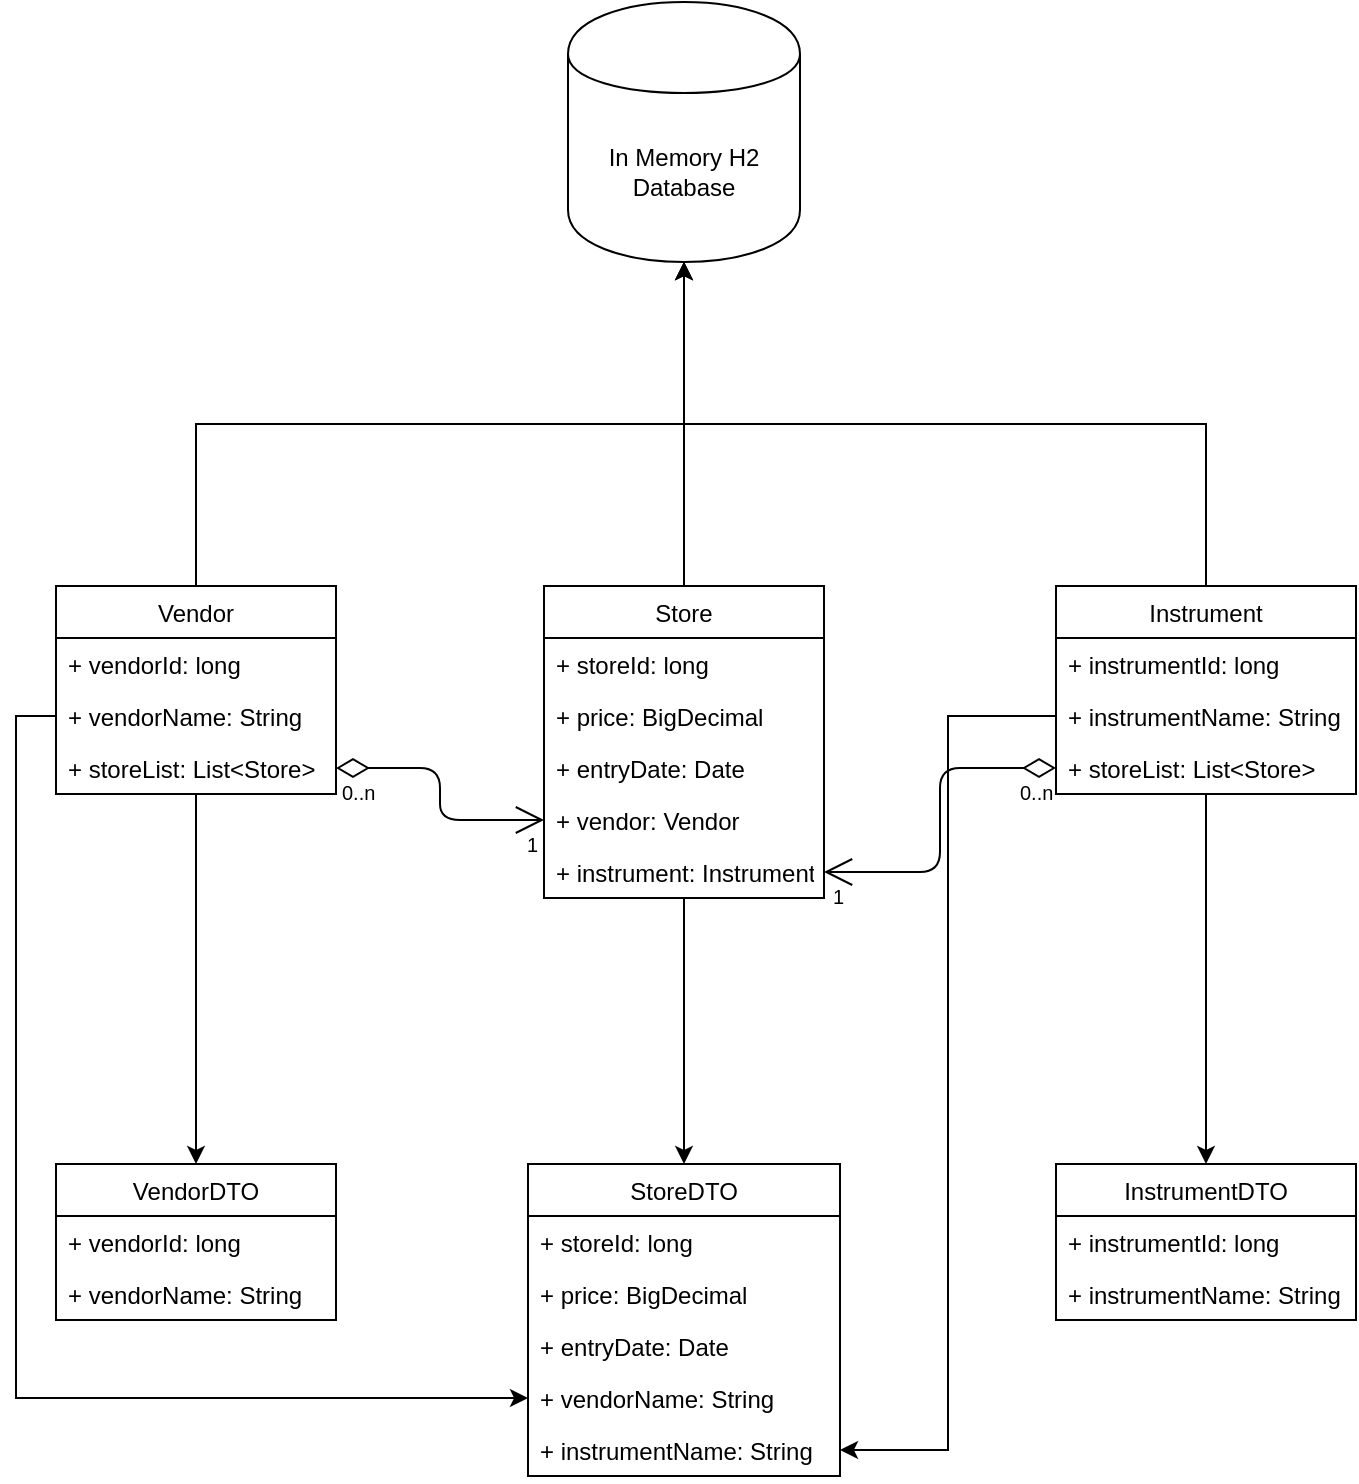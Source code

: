 <mxfile version="12.9.9" type="device" pages="5"><diagram id="C5RBs43oDa-KdzZeNtuy" name="DatabaseEnitites"><mxGraphModel dx="2062" dy="1052" grid="1" gridSize="10" guides="1" tooltips="1" connect="1" arrows="1" fold="1" page="1" pageScale="1" pageWidth="827" pageHeight="1169" math="0" shadow="0"><root><mxCell id="WIyWlLk6GJQsqaUBKTNV-0"/><mxCell id="WIyWlLk6GJQsqaUBKTNV-1" parent="WIyWlLk6GJQsqaUBKTNV-0"/><mxCell id="G73Jw8toGdsGozP-UHj1-35" value="" style="endArrow=open;html=1;endSize=12;startArrow=diamondThin;startSize=14;startFill=0;edgeStyle=orthogonalEdgeStyle;entryX=1;entryY=0.5;entryDx=0;entryDy=0;exitX=0;exitY=0.5;exitDx=0;exitDy=0;" parent="WIyWlLk6GJQsqaUBKTNV-1" source="V52w2YT8E9lNwUoITSRE-3" target="G73Jw8toGdsGozP-UHj1-19" edge="1"><mxGeometry relative="1" as="geometry"><mxPoint x="610" y="540" as="sourcePoint"/><mxPoint x="510" y="580" as="targetPoint"/></mxGeometry></mxCell><mxCell id="G73Jw8toGdsGozP-UHj1-36" value="0..n" style="resizable=0;html=1;align=left;verticalAlign=top;labelBackgroundColor=#ffffff;fontSize=10;" parent="G73Jw8toGdsGozP-UHj1-35" connectable="0" vertex="1"><mxGeometry x="-1" relative="1" as="geometry"><mxPoint x="-20" as="offset"/></mxGeometry></mxCell><mxCell id="G73Jw8toGdsGozP-UHj1-37" value="1" style="resizable=0;html=1;align=right;verticalAlign=top;labelBackgroundColor=#ffffff;fontSize=10;" parent="G73Jw8toGdsGozP-UHj1-35" connectable="0" vertex="1"><mxGeometry x="1" relative="1" as="geometry"><mxPoint x="10" as="offset"/></mxGeometry></mxCell><mxCell id="R3f68qRLOFNN05Ud4GEH-2" style="edgeStyle=orthogonalEdgeStyle;rounded=0;orthogonalLoop=1;jettySize=auto;html=1;entryX=0.5;entryY=0;entryDx=0;entryDy=0;" parent="WIyWlLk6GJQsqaUBKTNV-1" source="G73Jw8toGdsGozP-UHj1-14" target="V52w2YT8E9lNwUoITSRE-8" edge="1"><mxGeometry relative="1" as="geometry"/></mxCell><mxCell id="Mhpc-u5F1fQKJqLHUlI4-6" style="edgeStyle=orthogonalEdgeStyle;rounded=0;orthogonalLoop=1;jettySize=auto;html=1;entryX=0.5;entryY=0;entryDx=0;entryDy=0;" parent="WIyWlLk6GJQsqaUBKTNV-1" source="G73Jw8toGdsGozP-UHj1-24" target="V52w2YT8E9lNwUoITSRE-4" edge="1"><mxGeometry relative="1" as="geometry"/></mxCell><mxCell id="Mhpc-u5F1fQKJqLHUlI4-7" style="edgeStyle=orthogonalEdgeStyle;rounded=0;orthogonalLoop=1;jettySize=auto;html=1;entryX=0.5;entryY=0;entryDx=0;entryDy=0;" parent="WIyWlLk6GJQsqaUBKTNV-1" source="G73Jw8toGdsGozP-UHj1-31" target="V52w2YT8E9lNwUoITSRE-12" edge="1"><mxGeometry relative="1" as="geometry"/></mxCell><mxCell id="R3f68qRLOFNN05Ud4GEH-3" style="edgeStyle=orthogonalEdgeStyle;rounded=0;orthogonalLoop=1;jettySize=auto;html=1;exitX=0;exitY=0.5;exitDx=0;exitDy=0;entryX=0;entryY=0.5;entryDx=0;entryDy=0;" parent="WIyWlLk6GJQsqaUBKTNV-1" source="G73Jw8toGdsGozP-UHj1-26" target="V52w2YT8E9lNwUoITSRE-11" edge="1"><mxGeometry relative="1" as="geometry"/></mxCell><mxCell id="R3f68qRLOFNN05Ud4GEH-4" style="edgeStyle=orthogonalEdgeStyle;rounded=0;orthogonalLoop=1;jettySize=auto;html=1;exitX=0;exitY=0.5;exitDx=0;exitDy=0;entryX=1;entryY=0.5;entryDx=0;entryDy=0;" parent="WIyWlLk6GJQsqaUBKTNV-1" source="G73Jw8toGdsGozP-UHj1-33" target="R3f68qRLOFNN05Ud4GEH-1" edge="1"><mxGeometry relative="1" as="geometry"/></mxCell><mxCell id="R3f68qRLOFNN05Ud4GEH-6" style="edgeStyle=orthogonalEdgeStyle;rounded=0;orthogonalLoop=1;jettySize=auto;html=1;exitX=0.5;exitY=0;exitDx=0;exitDy=0;" parent="WIyWlLk6GJQsqaUBKTNV-1" source="G73Jw8toGdsGozP-UHj1-14" target="R3f68qRLOFNN05Ud4GEH-5" edge="1"><mxGeometry relative="1" as="geometry"/></mxCell><mxCell id="G73Jw8toGdsGozP-UHj1-14" value="Store" style="swimlane;fontStyle=0;childLayout=stackLayout;horizontal=1;startSize=26;fillColor=none;horizontalStack=0;resizeParent=1;resizeParentMax=0;resizeLast=0;collapsible=1;marginBottom=0;" parent="WIyWlLk6GJQsqaUBKTNV-1" vertex="1"><mxGeometry x="343" y="362" width="140" height="156" as="geometry"/></mxCell><mxCell id="G73Jw8toGdsGozP-UHj1-15" value="+ storeId: long" style="text;strokeColor=none;fillColor=none;align=left;verticalAlign=top;spacingLeft=4;spacingRight=4;overflow=hidden;rotatable=0;points=[[0,0.5],[1,0.5]];portConstraint=eastwest;" parent="G73Jw8toGdsGozP-UHj1-14" vertex="1"><mxGeometry y="26" width="140" height="26" as="geometry"/></mxCell><mxCell id="G73Jw8toGdsGozP-UHj1-16" value="+ price: BigDecimal" style="text;strokeColor=none;fillColor=none;align=left;verticalAlign=top;spacingLeft=4;spacingRight=4;overflow=hidden;rotatable=0;points=[[0,0.5],[1,0.5]];portConstraint=eastwest;" parent="G73Jw8toGdsGozP-UHj1-14" vertex="1"><mxGeometry y="52" width="140" height="26" as="geometry"/></mxCell><mxCell id="G73Jw8toGdsGozP-UHj1-17" value="+ entryDate: Date" style="text;strokeColor=none;fillColor=none;align=left;verticalAlign=top;spacingLeft=4;spacingRight=4;overflow=hidden;rotatable=0;points=[[0,0.5],[1,0.5]];portConstraint=eastwest;" parent="G73Jw8toGdsGozP-UHj1-14" vertex="1"><mxGeometry y="78" width="140" height="26" as="geometry"/></mxCell><mxCell id="G73Jw8toGdsGozP-UHj1-18" value="+ vendor: Vendor" style="text;strokeColor=none;fillColor=none;align=left;verticalAlign=top;spacingLeft=4;spacingRight=4;overflow=hidden;rotatable=0;points=[[0,0.5],[1,0.5]];portConstraint=eastwest;" parent="G73Jw8toGdsGozP-UHj1-14" vertex="1"><mxGeometry y="104" width="140" height="26" as="geometry"/></mxCell><mxCell id="G73Jw8toGdsGozP-UHj1-19" value="+ instrument: Instrument" style="text;strokeColor=none;fillColor=none;align=left;verticalAlign=top;spacingLeft=4;spacingRight=4;overflow=hidden;rotatable=0;points=[[0,0.5],[1,0.5]];portConstraint=eastwest;" parent="G73Jw8toGdsGozP-UHj1-14" vertex="1"><mxGeometry y="130" width="140" height="26" as="geometry"/></mxCell><mxCell id="R3f68qRLOFNN05Ud4GEH-8" style="edgeStyle=orthogonalEdgeStyle;rounded=0;orthogonalLoop=1;jettySize=auto;html=1;exitX=0.5;exitY=0;exitDx=0;exitDy=0;" parent="WIyWlLk6GJQsqaUBKTNV-1" source="G73Jw8toGdsGozP-UHj1-24" target="R3f68qRLOFNN05Ud4GEH-5" edge="1"><mxGeometry relative="1" as="geometry"/></mxCell><mxCell id="G73Jw8toGdsGozP-UHj1-24" value="Vendor" style="swimlane;fontStyle=0;childLayout=stackLayout;horizontal=1;startSize=26;fillColor=none;horizontalStack=0;resizeParent=1;resizeParentMax=0;resizeLast=0;collapsible=1;marginBottom=0;" parent="WIyWlLk6GJQsqaUBKTNV-1" vertex="1"><mxGeometry x="99" y="362" width="140" height="104" as="geometry"/></mxCell><mxCell id="G73Jw8toGdsGozP-UHj1-25" value="+ vendorId: long" style="text;strokeColor=none;fillColor=none;align=left;verticalAlign=top;spacingLeft=4;spacingRight=4;overflow=hidden;rotatable=0;points=[[0,0.5],[1,0.5]];portConstraint=eastwest;" parent="G73Jw8toGdsGozP-UHj1-24" vertex="1"><mxGeometry y="26" width="140" height="26" as="geometry"/></mxCell><mxCell id="G73Jw8toGdsGozP-UHj1-26" value="+ vendorName: String" style="text;strokeColor=none;fillColor=none;align=left;verticalAlign=top;spacingLeft=4;spacingRight=4;overflow=hidden;rotatable=0;points=[[0,0.5],[1,0.5]];portConstraint=eastwest;" parent="G73Jw8toGdsGozP-UHj1-24" vertex="1"><mxGeometry y="52" width="140" height="26" as="geometry"/></mxCell><mxCell id="V52w2YT8E9lNwUoITSRE-1" value="+ storeList: List&lt;Store&gt;" style="text;strokeColor=none;fillColor=none;align=left;verticalAlign=top;spacingLeft=4;spacingRight=4;overflow=hidden;rotatable=0;points=[[0,0.5],[1,0.5]];portConstraint=eastwest;" parent="G73Jw8toGdsGozP-UHj1-24" vertex="1"><mxGeometry y="78" width="140" height="26" as="geometry"/></mxCell><mxCell id="R3f68qRLOFNN05Ud4GEH-7" style="edgeStyle=orthogonalEdgeStyle;rounded=0;orthogonalLoop=1;jettySize=auto;html=1;exitX=0.5;exitY=0;exitDx=0;exitDy=0;" parent="WIyWlLk6GJQsqaUBKTNV-1" source="G73Jw8toGdsGozP-UHj1-31" target="R3f68qRLOFNN05Ud4GEH-5" edge="1"><mxGeometry relative="1" as="geometry"/></mxCell><mxCell id="G73Jw8toGdsGozP-UHj1-31" value="Instrument" style="swimlane;fontStyle=0;childLayout=stackLayout;horizontal=1;startSize=26;fillColor=none;horizontalStack=0;resizeParent=1;resizeParentMax=0;resizeLast=0;collapsible=1;marginBottom=0;" parent="WIyWlLk6GJQsqaUBKTNV-1" vertex="1"><mxGeometry x="599" y="362" width="150" height="104" as="geometry"/></mxCell><mxCell id="G73Jw8toGdsGozP-UHj1-32" value="+ instrumentId: long" style="text;strokeColor=none;fillColor=none;align=left;verticalAlign=top;spacingLeft=4;spacingRight=4;overflow=hidden;rotatable=0;points=[[0,0.5],[1,0.5]];portConstraint=eastwest;" parent="G73Jw8toGdsGozP-UHj1-31" vertex="1"><mxGeometry y="26" width="150" height="26" as="geometry"/></mxCell><mxCell id="G73Jw8toGdsGozP-UHj1-33" value="+ instrumentName: String" style="text;strokeColor=none;fillColor=none;align=left;verticalAlign=top;spacingLeft=4;spacingRight=4;overflow=hidden;rotatable=0;points=[[0,0.5],[1,0.5]];portConstraint=eastwest;" parent="G73Jw8toGdsGozP-UHj1-31" vertex="1"><mxGeometry y="52" width="150" height="26" as="geometry"/></mxCell><mxCell id="V52w2YT8E9lNwUoITSRE-3" value="+ storeList: List&lt;Store&gt;" style="text;strokeColor=none;fillColor=none;align=left;verticalAlign=top;spacingLeft=4;spacingRight=4;overflow=hidden;rotatable=0;points=[[0,0.5],[1,0.5]];portConstraint=eastwest;" parent="G73Jw8toGdsGozP-UHj1-31" vertex="1"><mxGeometry y="78" width="150" height="26" as="geometry"/></mxCell><mxCell id="V52w2YT8E9lNwUoITSRE-4" value="VendorDTO" style="swimlane;fontStyle=0;childLayout=stackLayout;horizontal=1;startSize=26;fillColor=none;horizontalStack=0;resizeParent=1;resizeParentMax=0;resizeLast=0;collapsible=1;marginBottom=0;" parent="WIyWlLk6GJQsqaUBKTNV-1" vertex="1"><mxGeometry x="99" y="651" width="140" height="78" as="geometry"/></mxCell><mxCell id="V52w2YT8E9lNwUoITSRE-5" value="+ vendorId: long" style="text;strokeColor=none;fillColor=none;align=left;verticalAlign=top;spacingLeft=4;spacingRight=4;overflow=hidden;rotatable=0;points=[[0,0.5],[1,0.5]];portConstraint=eastwest;" parent="V52w2YT8E9lNwUoITSRE-4" vertex="1"><mxGeometry y="26" width="140" height="26" as="geometry"/></mxCell><mxCell id="V52w2YT8E9lNwUoITSRE-6" value="+ vendorName: String" style="text;strokeColor=none;fillColor=none;align=left;verticalAlign=top;spacingLeft=4;spacingRight=4;overflow=hidden;rotatable=0;points=[[0,0.5],[1,0.5]];portConstraint=eastwest;" parent="V52w2YT8E9lNwUoITSRE-4" vertex="1"><mxGeometry y="52" width="140" height="26" as="geometry"/></mxCell><mxCell id="V52w2YT8E9lNwUoITSRE-12" value="InstrumentDTO" style="swimlane;fontStyle=0;childLayout=stackLayout;horizontal=1;startSize=26;fillColor=none;horizontalStack=0;resizeParent=1;resizeParentMax=0;resizeLast=0;collapsible=1;marginBottom=0;" parent="WIyWlLk6GJQsqaUBKTNV-1" vertex="1"><mxGeometry x="599" y="651" width="150" height="78" as="geometry"/></mxCell><mxCell id="V52w2YT8E9lNwUoITSRE-13" value="+ instrumentId: long" style="text;strokeColor=none;fillColor=none;align=left;verticalAlign=top;spacingLeft=4;spacingRight=4;overflow=hidden;rotatable=0;points=[[0,0.5],[1,0.5]];portConstraint=eastwest;" parent="V52w2YT8E9lNwUoITSRE-12" vertex="1"><mxGeometry y="26" width="150" height="26" as="geometry"/></mxCell><mxCell id="V52w2YT8E9lNwUoITSRE-14" value="+ instrumentName: String" style="text;strokeColor=none;fillColor=none;align=left;verticalAlign=top;spacingLeft=4;spacingRight=4;overflow=hidden;rotatable=0;points=[[0,0.5],[1,0.5]];portConstraint=eastwest;" parent="V52w2YT8E9lNwUoITSRE-12" vertex="1"><mxGeometry y="52" width="150" height="26" as="geometry"/></mxCell><mxCell id="V52w2YT8E9lNwUoITSRE-8" value="StoreDTO" style="swimlane;fontStyle=0;childLayout=stackLayout;horizontal=1;startSize=26;fillColor=none;horizontalStack=0;resizeParent=1;resizeParentMax=0;resizeLast=0;collapsible=1;marginBottom=0;" parent="WIyWlLk6GJQsqaUBKTNV-1" vertex="1"><mxGeometry x="335" y="651" width="156" height="156" as="geometry"/></mxCell><mxCell id="V52w2YT8E9lNwUoITSRE-9" value="+ storeId: long&#10;" style="text;strokeColor=none;fillColor=none;align=left;verticalAlign=top;spacingLeft=4;spacingRight=4;overflow=hidden;rotatable=0;points=[[0,0.5],[1,0.5]];portConstraint=eastwest;" parent="V52w2YT8E9lNwUoITSRE-8" vertex="1"><mxGeometry y="26" width="156" height="26" as="geometry"/></mxCell><mxCell id="V52w2YT8E9lNwUoITSRE-10" value="+ price: BigDecimal" style="text;strokeColor=none;fillColor=none;align=left;verticalAlign=top;spacingLeft=4;spacingRight=4;overflow=hidden;rotatable=0;points=[[0,0.5],[1,0.5]];portConstraint=eastwest;" parent="V52w2YT8E9lNwUoITSRE-8" vertex="1"><mxGeometry y="52" width="156" height="26" as="geometry"/></mxCell><mxCell id="R3f68qRLOFNN05Ud4GEH-0" value="+ entryDate: Date" style="text;strokeColor=none;fillColor=none;align=left;verticalAlign=top;spacingLeft=4;spacingRight=4;overflow=hidden;rotatable=0;points=[[0,0.5],[1,0.5]];portConstraint=eastwest;" parent="V52w2YT8E9lNwUoITSRE-8" vertex="1"><mxGeometry y="78" width="156" height="26" as="geometry"/></mxCell><mxCell id="V52w2YT8E9lNwUoITSRE-11" value="+ vendorName: String" style="text;strokeColor=none;fillColor=none;align=left;verticalAlign=top;spacingLeft=4;spacingRight=4;overflow=hidden;rotatable=0;points=[[0,0.5],[1,0.5]];portConstraint=eastwest;" parent="V52w2YT8E9lNwUoITSRE-8" vertex="1"><mxGeometry y="104" width="156" height="26" as="geometry"/></mxCell><mxCell id="R3f68qRLOFNN05Ud4GEH-1" value="+ instrumentName: String" style="text;strokeColor=none;fillColor=none;align=left;verticalAlign=top;spacingLeft=4;spacingRight=4;overflow=hidden;rotatable=0;points=[[0,0.5],[1,0.5]];portConstraint=eastwest;" parent="V52w2YT8E9lNwUoITSRE-8" vertex="1"><mxGeometry y="130" width="156" height="26" as="geometry"/></mxCell><mxCell id="R3f68qRLOFNN05Ud4GEH-5" value="In Memory H2 Database" style="shape=cylinder;whiteSpace=wrap;html=1;boundedLbl=1;backgroundOutline=1;" parent="WIyWlLk6GJQsqaUBKTNV-1" vertex="1"><mxGeometry x="355" y="70" width="116" height="130" as="geometry"/></mxCell><mxCell id="R3f68qRLOFNN05Ud4GEH-9" value="" style="endArrow=open;html=1;endSize=12;startArrow=diamondThin;startSize=14;startFill=0;edgeStyle=orthogonalEdgeStyle;entryX=0;entryY=0.5;entryDx=0;entryDy=0;exitX=1;exitY=0.5;exitDx=0;exitDy=0;" parent="WIyWlLk6GJQsqaUBKTNV-1" source="V52w2YT8E9lNwUoITSRE-1" target="G73Jw8toGdsGozP-UHj1-18" edge="1"><mxGeometry relative="1" as="geometry"><mxPoint x="260" y="540" as="sourcePoint"/><mxPoint x="306" y="500" as="targetPoint"/></mxGeometry></mxCell><mxCell id="R3f68qRLOFNN05Ud4GEH-10" value="0..n" style="resizable=0;html=1;align=left;verticalAlign=top;labelBackgroundColor=#ffffff;fontSize=10;" parent="R3f68qRLOFNN05Ud4GEH-9" connectable="0" vertex="1"><mxGeometry x="-1" relative="1" as="geometry"><mxPoint x="1" as="offset"/></mxGeometry></mxCell><mxCell id="R3f68qRLOFNN05Ud4GEH-11" value="1" style="resizable=0;html=1;align=right;verticalAlign=top;labelBackgroundColor=#ffffff;fontSize=10;" parent="R3f68qRLOFNN05Ud4GEH-9" connectable="0" vertex="1"><mxGeometry x="1" relative="1" as="geometry"><mxPoint x="-3" as="offset"/></mxGeometry></mxCell></root></mxGraphModel></diagram><diagram id="sx2PPrhmz3YlVJYgSz8c" name="VendorMVControllerDiagram"><mxGraphModel dx="2912" dy="1052" grid="1" gridSize="10" guides="1" tooltips="1" connect="1" arrows="1" fold="1" page="1" pageScale="1" pageWidth="850" pageHeight="1100" math="0" shadow="0"><root><mxCell id="tSpHE-CzwSI5O0HzEY9P-0"/><mxCell id="tSpHE-CzwSI5O0HzEY9P-1" parent="tSpHE-CzwSI5O0HzEY9P-0"/><mxCell id="8tvySBZuwUOs6ShwhBce-3" style="edgeStyle=orthogonalEdgeStyle;rounded=0;orthogonalLoop=1;jettySize=auto;html=1;exitX=0;exitY=0.5;exitDx=0;exitDy=0;" parent="tSpHE-CzwSI5O0HzEY9P-1" source="tSpHE-CzwSI5O0HzEY9P-12" target="tSpHE-CzwSI5O0HzEY9P-23" edge="1"><mxGeometry relative="1" as="geometry"><Array as="points"><mxPoint x="5" y="119"/><mxPoint x="5" y="810"/><mxPoint x="805" y="810"/><mxPoint x="805" y="551"/></Array></mxGeometry></mxCell><mxCell id="8tvySBZuwUOs6ShwhBce-4" style="edgeStyle=orthogonalEdgeStyle;rounded=0;orthogonalLoop=1;jettySize=auto;html=1;exitX=0;exitY=0.5;exitDx=0;exitDy=0;entryX=1;entryY=0.5;entryDx=0;entryDy=0;" parent="tSpHE-CzwSI5O0HzEY9P-1" source="tSpHE-CzwSI5O0HzEY9P-12" target="tSpHE-CzwSI5O0HzEY9P-24" edge="1"><mxGeometry relative="1" as="geometry"><Array as="points"><mxPoint x="5" y="119"/><mxPoint x="5" y="810"/><mxPoint x="805" y="810"/><mxPoint x="805" y="577"/></Array></mxGeometry></mxCell><mxCell id="tSpHE-CzwSI5O0HzEY9P-12" value="«interface»&lt;br&gt;&lt;b&gt;VendorQueryService&lt;/b&gt;" style="html=1;" parent="tSpHE-CzwSI5O0HzEY9P-1" vertex="1"><mxGeometry x="25" y="94" width="130" height="50" as="geometry"/></mxCell><mxCell id="8tvySBZuwUOs6ShwhBce-0" style="edgeStyle=orthogonalEdgeStyle;rounded=0;orthogonalLoop=1;jettySize=auto;html=1;exitX=0.75;exitY=1;exitDx=0;exitDy=0;entryX=1;entryY=0.5;entryDx=0;entryDy=0;" parent="tSpHE-CzwSI5O0HzEY9P-1" source="tSpHE-CzwSI5O0HzEY9P-13" target="tSpHE-CzwSI5O0HzEY9P-19" edge="1"><mxGeometry relative="1" as="geometry"/></mxCell><mxCell id="8tvySBZuwUOs6ShwhBce-1" style="edgeStyle=orthogonalEdgeStyle;rounded=0;orthogonalLoop=1;jettySize=auto;html=1;exitX=0.75;exitY=1;exitDx=0;exitDy=0;entryX=1;entryY=0.5;entryDx=0;entryDy=0;" parent="tSpHE-CzwSI5O0HzEY9P-1" source="tSpHE-CzwSI5O0HzEY9P-13" target="tSpHE-CzwSI5O0HzEY9P-25" edge="1"><mxGeometry relative="1" as="geometry"/></mxCell><mxCell id="8tvySBZuwUOs6ShwhBce-2" style="edgeStyle=orthogonalEdgeStyle;rounded=0;orthogonalLoop=1;jettySize=auto;html=1;exitX=0.75;exitY=1;exitDx=0;exitDy=0;entryX=1;entryY=0.5;entryDx=0;entryDy=0;" parent="tSpHE-CzwSI5O0HzEY9P-1" source="tSpHE-CzwSI5O0HzEY9P-13" target="tSpHE-CzwSI5O0HzEY9P-22" edge="1"><mxGeometry relative="1" as="geometry"/></mxCell><mxCell id="tSpHE-CzwSI5O0HzEY9P-13" value="«interface»&lt;br&gt;&lt;b&gt;VendorCommandService&lt;/b&gt;" style="html=1;" parent="tSpHE-CzwSI5O0HzEY9P-1" vertex="1"><mxGeometry x="675" y="120" width="170" height="50" as="geometry"/></mxCell><mxCell id="tSpHE-CzwSI5O0HzEY9P-14" value="calls" style="html=1;verticalAlign=bottom;endArrow=block;entryX=1;entryY=0.5;entryDx=0;entryDy=0;exitX=0;exitY=0.5;exitDx=0;exitDy=0;" parent="tSpHE-CzwSI5O0HzEY9P-1" source="tSpHE-CzwSI5O0HzEY9P-3" target="tSpHE-CzwSI5O0HzEY9P-12" edge="1"><mxGeometry width="80" relative="1" as="geometry"><mxPoint x="395" y="560" as="sourcePoint"/><mxPoint x="475" y="560" as="targetPoint"/></mxGeometry></mxCell><mxCell id="tSpHE-CzwSI5O0HzEY9P-15" value="calls" style="html=1;verticalAlign=bottom;endArrow=block;entryX=0;entryY=0.5;entryDx=0;entryDy=0;exitX=1;exitY=0.5;exitDx=0;exitDy=0;" parent="tSpHE-CzwSI5O0HzEY9P-1" source="tSpHE-CzwSI5O0HzEY9P-7" target="tSpHE-CzwSI5O0HzEY9P-13" edge="1"><mxGeometry width="80" relative="1" as="geometry"><mxPoint x="365" y="490" as="sourcePoint"/><mxPoint x="495" y="490" as="targetPoint"/></mxGeometry></mxCell><mxCell id="tSpHE-CzwSI5O0HzEY9P-20" value="implements" style="html=1;verticalAlign=bottom;endArrow=block;exitX=0.75;exitY=0;exitDx=0;exitDy=0;entryX=0.5;entryY=1;entryDx=0;entryDy=0;" parent="tSpHE-CzwSI5O0HzEY9P-1" source="tSpHE-CzwSI5O0HzEY9P-16" target="tSpHE-CzwSI5O0HzEY9P-13" edge="1"><mxGeometry width="80" relative="1" as="geometry"><mxPoint x="395" y="560" as="sourcePoint"/><mxPoint x="715" y="180" as="targetPoint"/><Array as="points"><mxPoint x="760" y="280"/></Array></mxGeometry></mxCell><mxCell id="tSpHE-CzwSI5O0HzEY9P-21" value="implements" style="html=1;verticalAlign=bottom;endArrow=block;exitX=0.25;exitY=0;exitDx=0;exitDy=0;entryX=0.5;entryY=1;entryDx=0;entryDy=0;" parent="tSpHE-CzwSI5O0HzEY9P-1" source="tSpHE-CzwSI5O0HzEY9P-16" target="tSpHE-CzwSI5O0HzEY9P-12" edge="1"><mxGeometry width="80" relative="1" as="geometry"><mxPoint x="395" y="560" as="sourcePoint"/><mxPoint x="205" y="230" as="targetPoint"/><Array as="points"><mxPoint x="90" y="330"/></Array></mxGeometry></mxCell><mxCell id="8tvySBZuwUOs6ShwhBce-9" style="edgeStyle=orthogonalEdgeStyle;rounded=0;orthogonalLoop=1;jettySize=auto;html=1;exitX=1;exitY=1;exitDx=0;exitDy=0;entryX=0;entryY=0.5;entryDx=0;entryDy=0;" parent="tSpHE-CzwSI5O0HzEY9P-1" source="tSpHE-CzwSI5O0HzEY9P-26" target="tSpHE-CzwSI5O0HzEY9P-23" edge="1"><mxGeometry relative="1" as="geometry"><Array as="points"><mxPoint x="185" y="464"/><mxPoint x="185" y="551"/></Array></mxGeometry></mxCell><mxCell id="8tvySBZuwUOs6ShwhBce-10" style="edgeStyle=orthogonalEdgeStyle;rounded=0;orthogonalLoop=1;jettySize=auto;html=1;exitX=1;exitY=1;exitDx=0;exitDy=0;" parent="tSpHE-CzwSI5O0HzEY9P-1" source="tSpHE-CzwSI5O0HzEY9P-26" target="tSpHE-CzwSI5O0HzEY9P-24" edge="1"><mxGeometry relative="1" as="geometry"><Array as="points"><mxPoint x="185" y="464"/><mxPoint x="185" y="577"/></Array></mxGeometry></mxCell><mxCell id="tSpHE-CzwSI5O0HzEY9P-26" value="«interface»&lt;br&gt;&lt;b&gt;VendorRepository&lt;/b&gt;" style="html=1;" parent="tSpHE-CzwSI5O0HzEY9P-1" vertex="1"><mxGeometry x="25" y="414" width="130" height="50" as="geometry"/></mxCell><mxCell id="tSpHE-CzwSI5O0HzEY9P-27" value="dispatch" style="html=1;verticalAlign=bottom;endArrow=block;exitX=0;exitY=0.5;exitDx=0;exitDy=0;entryX=1;entryY=0.5;entryDx=0;entryDy=0;" parent="tSpHE-CzwSI5O0HzEY9P-1" source="tSpHE-CzwSI5O0HzEY9P-17" target="tSpHE-CzwSI5O0HzEY9P-26" edge="1"><mxGeometry width="80" relative="1" as="geometry"><mxPoint x="105" y="700" as="sourcePoint"/><mxPoint x="185" y="700" as="targetPoint"/></mxGeometry></mxCell><mxCell id="tSpHE-CzwSI5O0HzEY9P-28" value="«interface»&lt;br&gt;&lt;b&gt;JpaRepository&lt;/b&gt;" style="html=1;" parent="tSpHE-CzwSI5O0HzEY9P-1" vertex="1"><mxGeometry x="25" y="570" width="130" height="50" as="geometry"/></mxCell><mxCell id="tSpHE-CzwSI5O0HzEY9P-29" value="extends" style="html=1;verticalAlign=bottom;endArrow=block;exitX=0.5;exitY=1;exitDx=0;exitDy=0;entryX=0.5;entryY=0;entryDx=0;entryDy=0;" parent="tSpHE-CzwSI5O0HzEY9P-1" source="tSpHE-CzwSI5O0HzEY9P-26" target="tSpHE-CzwSI5O0HzEY9P-28" edge="1"><mxGeometry width="80" relative="1" as="geometry"><mxPoint x="155" y="730" as="sourcePoint"/><mxPoint x="235" y="730" as="targetPoint"/></mxGeometry></mxCell><mxCell id="tSpHE-CzwSI5O0HzEY9P-30" value="" style="shape=cylinder;whiteSpace=wrap;html=1;boundedLbl=1;backgroundOutline=1;" parent="tSpHE-CzwSI5O0HzEY9P-1" vertex="1"><mxGeometry x="60" y="720" width="60" height="80" as="geometry"/></mxCell><mxCell id="tSpHE-CzwSI5O0HzEY9P-31" value="CRUD Operations" style="html=1;verticalAlign=bottom;endArrow=block;exitX=0.5;exitY=1;exitDx=0;exitDy=0;" parent="tSpHE-CzwSI5O0HzEY9P-1" source="tSpHE-CzwSI5O0HzEY9P-28" target="tSpHE-CzwSI5O0HzEY9P-30" edge="1"><mxGeometry width="80" relative="1" as="geometry"><mxPoint x="105" y="680" as="sourcePoint"/><mxPoint x="185" y="680" as="targetPoint"/></mxGeometry></mxCell><mxCell id="9q0ekt6jD6Bo8QGIBsYQ-0" value="Vendor Table" style="text;html=1;strokeColor=none;fillColor=none;align=center;verticalAlign=middle;whiteSpace=wrap;rounded=0;" parent="tSpHE-CzwSI5O0HzEY9P-1" vertex="1"><mxGeometry x="70" y="760" width="40" height="20" as="geometry"/></mxCell><mxCell id="8tvySBZuwUOs6ShwhBce-6" style="edgeStyle=orthogonalEdgeStyle;rounded=0;orthogonalLoop=1;jettySize=auto;html=1;exitX=0;exitY=0.5;exitDx=0;exitDy=0;entryX=1;entryY=0.75;entryDx=0;entryDy=0;" parent="tSpHE-CzwSI5O0HzEY9P-1" source="tSpHE-CzwSI5O0HzEY9P-19" target="tSpHE-CzwSI5O0HzEY9P-26" edge="1"><mxGeometry relative="1" as="geometry"/></mxCell><mxCell id="8tvySBZuwUOs6ShwhBce-7" style="edgeStyle=orthogonalEdgeStyle;rounded=0;orthogonalLoop=1;jettySize=auto;html=1;exitX=0;exitY=0.5;exitDx=0;exitDy=0;entryX=1;entryY=0.75;entryDx=0;entryDy=0;" parent="tSpHE-CzwSI5O0HzEY9P-1" source="tSpHE-CzwSI5O0HzEY9P-25" target="tSpHE-CzwSI5O0HzEY9P-26" edge="1"><mxGeometry relative="1" as="geometry"><mxPoint x="215" y="499" as="targetPoint"/></mxGeometry></mxCell><mxCell id="8tvySBZuwUOs6ShwhBce-8" style="edgeStyle=orthogonalEdgeStyle;rounded=0;orthogonalLoop=1;jettySize=auto;html=1;exitX=0;exitY=0.5;exitDx=0;exitDy=0;entryX=1;entryY=0.72;entryDx=0;entryDy=0;entryPerimeter=0;" parent="tSpHE-CzwSI5O0HzEY9P-1" source="tSpHE-CzwSI5O0HzEY9P-22" target="tSpHE-CzwSI5O0HzEY9P-26" edge="1"><mxGeometry relative="1" as="geometry"/></mxCell><mxCell id="8tvySBZuwUOs6ShwhBce-11" value="save" style="text;html=1;align=center;verticalAlign=middle;resizable=0;points=[];autosize=1;" parent="tSpHE-CzwSI5O0HzEY9P-1" vertex="1"><mxGeometry x="240" y="452" width="40" height="20" as="geometry"/></mxCell><mxCell id="8tvySBZuwUOs6ShwhBce-12" value="save" style="text;html=1;align=center;verticalAlign=middle;resizable=0;points=[];autosize=1;" parent="tSpHE-CzwSI5O0HzEY9P-1" vertex="1"><mxGeometry x="240" y="504" width="40" height="20" as="geometry"/></mxCell><mxCell id="8tvySBZuwUOs6ShwhBce-13" value="delete" style="text;html=1;align=center;verticalAlign=middle;resizable=0;points=[];autosize=1;" parent="tSpHE-CzwSI5O0HzEY9P-1" vertex="1"><mxGeometry x="235" y="478" width="50" height="20" as="geometry"/></mxCell><mxCell id="8tvySBZuwUOs6ShwhBce-14" value="findAll" style="text;html=1;align=center;verticalAlign=middle;resizable=0;points=[];autosize=1;" parent="tSpHE-CzwSI5O0HzEY9P-1" vertex="1"><mxGeometry x="190" y="530" width="50" height="20" as="geometry"/></mxCell><mxCell id="8tvySBZuwUOs6ShwhBce-15" value="findById" style="text;html=1;align=center;verticalAlign=middle;resizable=0;points=[];autosize=1;" parent="tSpHE-CzwSI5O0HzEY9P-1" vertex="1"><mxGeometry x="190" y="560" width="60" height="20" as="geometry"/></mxCell><mxCell id="tSpHE-CzwSI5O0HzEY9P-16" value="VendorServiceImpl" style="swimlane;fontStyle=1;align=center;verticalAlign=top;childLayout=stackLayout;horizontal=1;startSize=26;horizontalStack=0;resizeParent=1;resizeParentMax=0;resizeLast=0;collapsible=1;marginBottom=0;" parent="tSpHE-CzwSI5O0HzEY9P-1" vertex="1"><mxGeometry x="295" y="400" width="320" height="190" as="geometry"/></mxCell><mxCell id="tSpHE-CzwSI5O0HzEY9P-17" value="+ vendorRepository: VendorRepository" style="text;strokeColor=none;fillColor=none;align=left;verticalAlign=top;spacingLeft=4;spacingRight=4;overflow=hidden;rotatable=0;points=[[0,0.5],[1,0.5]];portConstraint=eastwest;" parent="tSpHE-CzwSI5O0HzEY9P-16" vertex="1"><mxGeometry y="26" width="320" height="26" as="geometry"/></mxCell><mxCell id="tSpHE-CzwSI5O0HzEY9P-18" value="" style="line;strokeWidth=1;fillColor=none;align=left;verticalAlign=middle;spacingTop=-1;spacingLeft=3;spacingRight=3;rotatable=0;labelPosition=right;points=[];portConstraint=eastwest;" parent="tSpHE-CzwSI5O0HzEY9P-16" vertex="1"><mxGeometry y="52" width="320" height="8" as="geometry"/></mxCell><mxCell id="tSpHE-CzwSI5O0HzEY9P-19" value="+ createVendor(VendorDTO): void" style="text;strokeColor=none;fillColor=none;align=left;verticalAlign=top;spacingLeft=4;spacingRight=4;overflow=hidden;rotatable=0;points=[[0,0.5],[1,0.5]];portConstraint=eastwest;" parent="tSpHE-CzwSI5O0HzEY9P-16" vertex="1"><mxGeometry y="60" width="320" height="26" as="geometry"/></mxCell><mxCell id="tSpHE-CzwSI5O0HzEY9P-25" value="+ deleteVendorById(long): void" style="text;strokeColor=none;fillColor=none;align=left;verticalAlign=top;spacingLeft=4;spacingRight=4;overflow=hidden;rotatable=0;points=[[0,0.5],[1,0.5]];portConstraint=eastwest;" parent="tSpHE-CzwSI5O0HzEY9P-16" vertex="1"><mxGeometry y="86" width="320" height="26" as="geometry"/></mxCell><mxCell id="tSpHE-CzwSI5O0HzEY9P-22" value="+ updateVendor(long, VendorDTO): void" style="text;strokeColor=none;fillColor=none;align=left;verticalAlign=top;spacingLeft=4;spacingRight=4;overflow=hidden;rotatable=0;points=[[0,0.5],[1,0.5]];portConstraint=eastwest;" parent="tSpHE-CzwSI5O0HzEY9P-16" vertex="1"><mxGeometry y="112" width="320" height="26" as="geometry"/></mxCell><mxCell id="tSpHE-CzwSI5O0HzEY9P-23" value="+ getAllVendors(): List&lt;VendorDTO&gt;" style="text;strokeColor=none;fillColor=none;align=left;verticalAlign=top;spacingLeft=4;spacingRight=4;overflow=hidden;rotatable=0;points=[[0,0.5],[1,0.5]];portConstraint=eastwest;" parent="tSpHE-CzwSI5O0HzEY9P-16" vertex="1"><mxGeometry y="138" width="320" height="26" as="geometry"/></mxCell><mxCell id="tSpHE-CzwSI5O0HzEY9P-24" value="+ getVendorById(long): VendorDTO" style="text;strokeColor=none;fillColor=none;align=left;verticalAlign=top;spacingLeft=4;spacingRight=4;overflow=hidden;rotatable=0;points=[[0,0.5],[1,0.5]];portConstraint=eastwest;" parent="tSpHE-CzwSI5O0HzEY9P-16" vertex="1"><mxGeometry y="164" width="320" height="26" as="geometry"/></mxCell><mxCell id="tSpHE-CzwSI5O0HzEY9P-2" value="VendorController" style="swimlane;fontStyle=1;align=center;verticalAlign=top;childLayout=stackLayout;horizontal=1;startSize=26;horizontalStack=0;resizeParent=1;resizeParentMax=0;resizeLast=0;collapsible=1;marginBottom=0;" parent="tSpHE-CzwSI5O0HzEY9P-1" vertex="1"><mxGeometry x="295" y="80" width="320" height="216" as="geometry"/></mxCell><mxCell id="tSpHE-CzwSI5O0HzEY9P-3" value="+ vendorQueryService: VendorQueryService" style="text;strokeColor=none;fillColor=none;align=left;verticalAlign=top;spacingLeft=4;spacingRight=4;overflow=hidden;rotatable=0;points=[[0,0.5],[1,0.5]];portConstraint=eastwest;" parent="tSpHE-CzwSI5O0HzEY9P-2" vertex="1"><mxGeometry y="26" width="320" height="26" as="geometry"/></mxCell><mxCell id="tSpHE-CzwSI5O0HzEY9P-7" value="+ vendorCommandService: VendorCommandService" style="text;strokeColor=none;fillColor=none;align=left;verticalAlign=top;spacingLeft=4;spacingRight=4;overflow=hidden;rotatable=0;points=[[0,0.5],[1,0.5]];portConstraint=eastwest;" parent="tSpHE-CzwSI5O0HzEY9P-2" vertex="1"><mxGeometry y="52" width="320" height="26" as="geometry"/></mxCell><mxCell id="tSpHE-CzwSI5O0HzEY9P-4" value="" style="line;strokeWidth=1;fillColor=none;align=left;verticalAlign=middle;spacingTop=-1;spacingLeft=3;spacingRight=3;rotatable=0;labelPosition=right;points=[];portConstraint=eastwest;" parent="tSpHE-CzwSI5O0HzEY9P-2" vertex="1"><mxGeometry y="78" width="320" height="8" as="geometry"/></mxCell><mxCell id="tSpHE-CzwSI5O0HzEY9P-5" value="+ getAllVendors(): List&lt;VendorDTO&gt;" style="text;strokeColor=none;fillColor=none;align=left;verticalAlign=top;spacingLeft=4;spacingRight=4;overflow=hidden;rotatable=0;points=[[0,0.5],[1,0.5]];portConstraint=eastwest;" parent="tSpHE-CzwSI5O0HzEY9P-2" vertex="1"><mxGeometry y="86" width="320" height="26" as="geometry"/></mxCell><mxCell id="tSpHE-CzwSI5O0HzEY9P-8" value="+ createNewVendor(VendorDTO): void" style="text;strokeColor=none;fillColor=none;align=left;verticalAlign=top;spacingLeft=4;spacingRight=4;overflow=hidden;rotatable=0;points=[[0,0.5],[1,0.5]];portConstraint=eastwest;" parent="tSpHE-CzwSI5O0HzEY9P-2" vertex="1"><mxGeometry y="112" width="320" height="26" as="geometry"/></mxCell><mxCell id="tSpHE-CzwSI5O0HzEY9P-9" value="+ getVendorById(): VendorDTO" style="text;strokeColor=none;fillColor=none;align=left;verticalAlign=top;spacingLeft=4;spacingRight=4;overflow=hidden;rotatable=0;points=[[0,0.5],[1,0.5]];portConstraint=eastwest;" parent="tSpHE-CzwSI5O0HzEY9P-2" vertex="1"><mxGeometry y="138" width="320" height="26" as="geometry"/></mxCell><mxCell id="tSpHE-CzwSI5O0HzEY9P-10" value="+ deleteVendor(long): void" style="text;strokeColor=none;fillColor=none;align=left;verticalAlign=top;spacingLeft=4;spacingRight=4;overflow=hidden;rotatable=0;points=[[0,0.5],[1,0.5]];portConstraint=eastwest;" parent="tSpHE-CzwSI5O0HzEY9P-2" vertex="1"><mxGeometry y="164" width="320" height="26" as="geometry"/></mxCell><mxCell id="tSpHE-CzwSI5O0HzEY9P-11" value="+ updateVendor(VendorDTO, long): void" style="text;strokeColor=none;fillColor=none;align=left;verticalAlign=top;spacingLeft=4;spacingRight=4;overflow=hidden;rotatable=0;points=[[0,0.5],[1,0.5]];portConstraint=eastwest;" parent="tSpHE-CzwSI5O0HzEY9P-2" vertex="1"><mxGeometry y="190" width="320" height="26" as="geometry"/></mxCell></root></mxGraphModel></diagram><diagram name="InstrumentMVControllerDiagram" id="wqAnVEPvw2Ub-IOk-TDC"><mxGraphModel dx="2912" dy="1052" grid="1" gridSize="10" guides="1" tooltips="1" connect="1" arrows="1" fold="1" page="1" pageScale="1" pageWidth="850" pageHeight="1100" math="0" shadow="0"><root><mxCell id="fLvYQxvLf2S_kLq0L-6J-0"/><mxCell id="fLvYQxvLf2S_kLq0L-6J-1" parent="fLvYQxvLf2S_kLq0L-6J-0"/><mxCell id="2qaJiDYWIrsz8nHeEVV5-8" style="edgeStyle=orthogonalEdgeStyle;rounded=0;orthogonalLoop=1;jettySize=auto;html=1;exitX=0;exitY=0.5;exitDx=0;exitDy=0;" parent="fLvYQxvLf2S_kLq0L-6J-1" source="fLvYQxvLf2S_kLq0L-6J-2" target="fLvYQxvLf2S_kLq0L-6J-14" edge="1"><mxGeometry relative="1" as="geometry"><Array as="points"><mxPoint x="5" y="119"/><mxPoint x="5" y="820"/><mxPoint x="805" y="820"/><mxPoint x="805" y="551"/></Array></mxGeometry></mxCell><mxCell id="2qaJiDYWIrsz8nHeEVV5-9" style="edgeStyle=orthogonalEdgeStyle;rounded=0;orthogonalLoop=1;jettySize=auto;html=1;exitX=0;exitY=0.5;exitDx=0;exitDy=0;entryX=1;entryY=0.5;entryDx=0;entryDy=0;" parent="fLvYQxvLf2S_kLq0L-6J-1" source="fLvYQxvLf2S_kLq0L-6J-2" target="fLvYQxvLf2S_kLq0L-6J-15" edge="1"><mxGeometry relative="1" as="geometry"><Array as="points"><mxPoint x="5" y="119"/><mxPoint x="5" y="820"/><mxPoint x="805" y="820"/><mxPoint x="805" y="577"/></Array></mxGeometry></mxCell><mxCell id="fLvYQxvLf2S_kLq0L-6J-2" value="«interface»&lt;br&gt;&lt;b&gt;VendorQueryService&lt;/b&gt;" style="html=1;" parent="fLvYQxvLf2S_kLq0L-6J-1" vertex="1"><mxGeometry x="25" y="94" width="130" height="50" as="geometry"/></mxCell><mxCell id="2qaJiDYWIrsz8nHeEVV5-5" style="edgeStyle=orthogonalEdgeStyle;rounded=0;orthogonalLoop=1;jettySize=auto;html=1;exitX=0.75;exitY=1;exitDx=0;exitDy=0;" parent="fLvYQxvLf2S_kLq0L-6J-1" source="fLvYQxvLf2S_kLq0L-6J-3" target="fLvYQxvLf2S_kLq0L-6J-11" edge="1"><mxGeometry relative="1" as="geometry"/></mxCell><mxCell id="2qaJiDYWIrsz8nHeEVV5-6" style="edgeStyle=orthogonalEdgeStyle;rounded=0;orthogonalLoop=1;jettySize=auto;html=1;exitX=0.75;exitY=1;exitDx=0;exitDy=0;entryX=1;entryY=0.5;entryDx=0;entryDy=0;" parent="fLvYQxvLf2S_kLq0L-6J-1" source="fLvYQxvLf2S_kLq0L-6J-3" target="fLvYQxvLf2S_kLq0L-6J-12" edge="1"><mxGeometry relative="1" as="geometry"/></mxCell><mxCell id="2qaJiDYWIrsz8nHeEVV5-7" style="edgeStyle=orthogonalEdgeStyle;rounded=0;orthogonalLoop=1;jettySize=auto;html=1;exitX=0.75;exitY=1;exitDx=0;exitDy=0;entryX=1;entryY=0.5;entryDx=0;entryDy=0;" parent="fLvYQxvLf2S_kLq0L-6J-1" source="fLvYQxvLf2S_kLq0L-6J-3" target="fLvYQxvLf2S_kLq0L-6J-13" edge="1"><mxGeometry relative="1" as="geometry"/></mxCell><mxCell id="fLvYQxvLf2S_kLq0L-6J-3" value="«interface»&lt;br&gt;&lt;b&gt;VendorCommandService&lt;/b&gt;" style="html=1;" parent="fLvYQxvLf2S_kLq0L-6J-1" vertex="1"><mxGeometry x="675" y="120" width="170" height="50" as="geometry"/></mxCell><mxCell id="fLvYQxvLf2S_kLq0L-6J-4" value="calls" style="html=1;verticalAlign=bottom;endArrow=block;entryX=1;entryY=0.5;entryDx=0;entryDy=0;exitX=0;exitY=0.5;exitDx=0;exitDy=0;" parent="fLvYQxvLf2S_kLq0L-6J-1" source="fLvYQxvLf2S_kLq0L-6J-17" target="fLvYQxvLf2S_kLq0L-6J-2" edge="1"><mxGeometry width="80" relative="1" as="geometry"><mxPoint x="395" y="560" as="sourcePoint"/><mxPoint x="475" y="560" as="targetPoint"/></mxGeometry></mxCell><mxCell id="fLvYQxvLf2S_kLq0L-6J-5" value="calls" style="html=1;verticalAlign=bottom;endArrow=block;entryX=0;entryY=0.5;entryDx=0;entryDy=0;exitX=1;exitY=0.5;exitDx=0;exitDy=0;" parent="fLvYQxvLf2S_kLq0L-6J-1" source="fLvYQxvLf2S_kLq0L-6J-18" target="fLvYQxvLf2S_kLq0L-6J-3" edge="1"><mxGeometry width="80" relative="1" as="geometry"><mxPoint x="365" y="490" as="sourcePoint"/><mxPoint x="495" y="490" as="targetPoint"/></mxGeometry></mxCell><mxCell id="fLvYQxvLf2S_kLq0L-6J-6" value="implements" style="html=1;verticalAlign=bottom;endArrow=block;exitX=0.75;exitY=0;exitDx=0;exitDy=0;entryX=0.5;entryY=1;entryDx=0;entryDy=0;" parent="fLvYQxvLf2S_kLq0L-6J-1" source="fLvYQxvLf2S_kLq0L-6J-8" target="fLvYQxvLf2S_kLq0L-6J-3" edge="1"><mxGeometry width="80" relative="1" as="geometry"><mxPoint x="395" y="560" as="sourcePoint"/><mxPoint x="715" y="180" as="targetPoint"/><Array as="points"><mxPoint x="760" y="280"/></Array></mxGeometry></mxCell><mxCell id="fLvYQxvLf2S_kLq0L-6J-7" value="implements" style="html=1;verticalAlign=bottom;endArrow=block;exitX=0.25;exitY=0;exitDx=0;exitDy=0;entryX=0.5;entryY=1;entryDx=0;entryDy=0;" parent="fLvYQxvLf2S_kLq0L-6J-1" source="fLvYQxvLf2S_kLq0L-6J-8" target="fLvYQxvLf2S_kLq0L-6J-2" edge="1"><mxGeometry width="80" relative="1" as="geometry"><mxPoint x="395" y="560" as="sourcePoint"/><mxPoint x="205" y="230" as="targetPoint"/><Array as="points"><mxPoint x="90" y="330"/></Array></mxGeometry></mxCell><mxCell id="2qaJiDYWIrsz8nHeEVV5-0" style="edgeStyle=orthogonalEdgeStyle;rounded=0;orthogonalLoop=1;jettySize=auto;html=1;exitX=1;exitY=0.75;exitDx=0;exitDy=0;" parent="fLvYQxvLf2S_kLq0L-6J-1" source="fLvYQxvLf2S_kLq0L-6J-25" target="fLvYQxvLf2S_kLq0L-6J-11" edge="1"><mxGeometry relative="1" as="geometry"/></mxCell><mxCell id="2qaJiDYWIrsz8nHeEVV5-1" style="edgeStyle=orthogonalEdgeStyle;rounded=0;orthogonalLoop=1;jettySize=auto;html=1;exitX=1;exitY=0.75;exitDx=0;exitDy=0;" parent="fLvYQxvLf2S_kLq0L-6J-1" source="fLvYQxvLf2S_kLq0L-6J-25" target="fLvYQxvLf2S_kLq0L-6J-12" edge="1"><mxGeometry relative="1" as="geometry"/></mxCell><mxCell id="2qaJiDYWIrsz8nHeEVV5-2" style="edgeStyle=orthogonalEdgeStyle;rounded=0;orthogonalLoop=1;jettySize=auto;html=1;exitX=1;exitY=0.75;exitDx=0;exitDy=0;entryX=0;entryY=0.5;entryDx=0;entryDy=0;" parent="fLvYQxvLf2S_kLq0L-6J-1" source="fLvYQxvLf2S_kLq0L-6J-25" target="fLvYQxvLf2S_kLq0L-6J-13" edge="1"><mxGeometry relative="1" as="geometry"/></mxCell><mxCell id="fLvYQxvLf2S_kLq0L-6J-25" value="«interface»&lt;br&gt;&lt;b&gt;InstrumentRepository&lt;/b&gt;" style="html=1;" parent="fLvYQxvLf2S_kLq0L-6J-1" vertex="1"><mxGeometry x="25" y="414" width="130" height="50" as="geometry"/></mxCell><mxCell id="fLvYQxvLf2S_kLq0L-6J-26" value="dispatch" style="html=1;verticalAlign=bottom;endArrow=block;exitX=0;exitY=0.5;exitDx=0;exitDy=0;entryX=1;entryY=0.5;entryDx=0;entryDy=0;" parent="fLvYQxvLf2S_kLq0L-6J-1" source="fLvYQxvLf2S_kLq0L-6J-9" target="fLvYQxvLf2S_kLq0L-6J-25" edge="1"><mxGeometry width="80" relative="1" as="geometry"><mxPoint x="105" y="700" as="sourcePoint"/><mxPoint x="185" y="700" as="targetPoint"/></mxGeometry></mxCell><mxCell id="fLvYQxvLf2S_kLq0L-6J-27" value="«interface»&lt;br&gt;&lt;b&gt;JpaRepository&lt;/b&gt;" style="html=1;" parent="fLvYQxvLf2S_kLq0L-6J-1" vertex="1"><mxGeometry x="25" y="570" width="130" height="50" as="geometry"/></mxCell><mxCell id="fLvYQxvLf2S_kLq0L-6J-28" value="extends" style="html=1;verticalAlign=bottom;endArrow=block;exitX=0.5;exitY=1;exitDx=0;exitDy=0;entryX=0.5;entryY=0;entryDx=0;entryDy=0;" parent="fLvYQxvLf2S_kLq0L-6J-1" source="fLvYQxvLf2S_kLq0L-6J-25" target="fLvYQxvLf2S_kLq0L-6J-27" edge="1"><mxGeometry width="80" relative="1" as="geometry"><mxPoint x="155" y="730" as="sourcePoint"/><mxPoint x="235" y="730" as="targetPoint"/></mxGeometry></mxCell><mxCell id="fLvYQxvLf2S_kLq0L-6J-29" value="" style="shape=cylinder;whiteSpace=wrap;html=1;boundedLbl=1;backgroundOutline=1;" parent="fLvYQxvLf2S_kLq0L-6J-1" vertex="1"><mxGeometry x="60" y="720" width="60" height="80" as="geometry"/></mxCell><mxCell id="fLvYQxvLf2S_kLq0L-6J-30" value="CRUD Operations" style="html=1;verticalAlign=bottom;endArrow=block;exitX=0.5;exitY=1;exitDx=0;exitDy=0;" parent="fLvYQxvLf2S_kLq0L-6J-1" source="fLvYQxvLf2S_kLq0L-6J-27" target="fLvYQxvLf2S_kLq0L-6J-29" edge="1"><mxGeometry width="80" relative="1" as="geometry"><mxPoint x="105" y="680" as="sourcePoint"/><mxPoint x="185" y="680" as="targetPoint"/></mxGeometry></mxCell><mxCell id="lUbdSTFXdoho2T2EiGvE-0" value="Instrument Table" style="text;html=1;strokeColor=none;fillColor=none;align=center;verticalAlign=middle;whiteSpace=wrap;rounded=0;" parent="fLvYQxvLf2S_kLq0L-6J-1" vertex="1"><mxGeometry x="70" y="760" width="40" height="20" as="geometry"/></mxCell><mxCell id="2qaJiDYWIrsz8nHeEVV5-3" style="edgeStyle=orthogonalEdgeStyle;rounded=0;orthogonalLoop=1;jettySize=auto;html=1;exitX=0;exitY=0.5;exitDx=0;exitDy=0;entryX=1;entryY=1;entryDx=0;entryDy=0;" parent="fLvYQxvLf2S_kLq0L-6J-1" source="fLvYQxvLf2S_kLq0L-6J-14" target="fLvYQxvLf2S_kLq0L-6J-25" edge="1"><mxGeometry relative="1" as="geometry"><Array as="points"><mxPoint x="165" y="551"/><mxPoint x="165" y="464"/></Array></mxGeometry></mxCell><mxCell id="2qaJiDYWIrsz8nHeEVV5-4" style="edgeStyle=orthogonalEdgeStyle;rounded=0;orthogonalLoop=1;jettySize=auto;html=1;exitX=0;exitY=0.5;exitDx=0;exitDy=0;entryX=1;entryY=1;entryDx=0;entryDy=0;" parent="fLvYQxvLf2S_kLq0L-6J-1" source="fLvYQxvLf2S_kLq0L-6J-15" target="fLvYQxvLf2S_kLq0L-6J-25" edge="1"><mxGeometry relative="1" as="geometry"><Array as="points"><mxPoint x="165" y="577"/><mxPoint x="165" y="464"/></Array></mxGeometry></mxCell><mxCell id="2qaJiDYWIrsz8nHeEVV5-10" value="save" style="text;html=1;align=center;verticalAlign=middle;resizable=0;points=[];autosize=1;" parent="fLvYQxvLf2S_kLq0L-6J-1" vertex="1"><mxGeometry x="245" y="450" width="40" height="20" as="geometry"/></mxCell><mxCell id="2qaJiDYWIrsz8nHeEVV5-11" value="save" style="text;html=1;align=center;verticalAlign=middle;resizable=0;points=[];autosize=1;" parent="fLvYQxvLf2S_kLq0L-6J-1" vertex="1"><mxGeometry x="245" y="480" width="40" height="20" as="geometry"/></mxCell><mxCell id="2qaJiDYWIrsz8nHeEVV5-12" value="delete" style="text;html=1;align=center;verticalAlign=middle;resizable=0;points=[];autosize=1;" parent="fLvYQxvLf2S_kLq0L-6J-1" vertex="1"><mxGeometry x="240" y="504" width="50" height="20" as="geometry"/></mxCell><mxCell id="2qaJiDYWIrsz8nHeEVV5-13" value="findAll" style="text;html=1;align=center;verticalAlign=middle;resizable=0;points=[];autosize=1;" parent="fLvYQxvLf2S_kLq0L-6J-1" vertex="1"><mxGeometry x="202" y="533" width="50" height="20" as="geometry"/></mxCell><mxCell id="2qaJiDYWIrsz8nHeEVV5-14" value="findById" style="text;html=1;align=center;verticalAlign=middle;resizable=0;points=[];autosize=1;" parent="fLvYQxvLf2S_kLq0L-6J-1" vertex="1"><mxGeometry x="202" y="560" width="60" height="20" as="geometry"/></mxCell><mxCell id="fLvYQxvLf2S_kLq0L-6J-8" value="InstrumentServiceImpl" style="swimlane;fontStyle=1;align=center;verticalAlign=top;childLayout=stackLayout;horizontal=1;startSize=26;horizontalStack=0;resizeParent=1;resizeParentMax=0;resizeLast=0;collapsible=1;marginBottom=0;" parent="fLvYQxvLf2S_kLq0L-6J-1" vertex="1"><mxGeometry x="295" y="400" width="320" height="190" as="geometry"/></mxCell><mxCell id="fLvYQxvLf2S_kLq0L-6J-9" value="instrumentRepository: InstrumentRepository" style="text;strokeColor=none;fillColor=none;align=left;verticalAlign=top;spacingLeft=4;spacingRight=4;overflow=hidden;rotatable=0;points=[[0,0.5],[1,0.5]];portConstraint=eastwest;" parent="fLvYQxvLf2S_kLq0L-6J-8" vertex="1"><mxGeometry y="26" width="320" height="26" as="geometry"/></mxCell><mxCell id="fLvYQxvLf2S_kLq0L-6J-10" value="" style="line;strokeWidth=1;fillColor=none;align=left;verticalAlign=middle;spacingTop=-1;spacingLeft=3;spacingRight=3;rotatable=0;labelPosition=right;points=[];portConstraint=eastwest;" parent="fLvYQxvLf2S_kLq0L-6J-8" vertex="1"><mxGeometry y="52" width="320" height="8" as="geometry"/></mxCell><mxCell id="fLvYQxvLf2S_kLq0L-6J-11" value="+ createInstrument(InstrumentDTO): void" style="text;strokeColor=none;fillColor=none;align=left;verticalAlign=top;spacingLeft=4;spacingRight=4;overflow=hidden;rotatable=0;points=[[0,0.5],[1,0.5]];portConstraint=eastwest;" parent="fLvYQxvLf2S_kLq0L-6J-8" vertex="1"><mxGeometry y="60" width="320" height="26" as="geometry"/></mxCell><mxCell id="fLvYQxvLf2S_kLq0L-6J-12" value="+ deleteInstrumentById(long): void" style="text;strokeColor=none;fillColor=none;align=left;verticalAlign=top;spacingLeft=4;spacingRight=4;overflow=hidden;rotatable=0;points=[[0,0.5],[1,0.5]];portConstraint=eastwest;" parent="fLvYQxvLf2S_kLq0L-6J-8" vertex="1"><mxGeometry y="86" width="320" height="26" as="geometry"/></mxCell><mxCell id="fLvYQxvLf2S_kLq0L-6J-13" value="+ updateInstrument(long, InstrumentDTO): void" style="text;strokeColor=none;fillColor=none;align=left;verticalAlign=top;spacingLeft=4;spacingRight=4;overflow=hidden;rotatable=0;points=[[0,0.5],[1,0.5]];portConstraint=eastwest;" parent="fLvYQxvLf2S_kLq0L-6J-8" vertex="1"><mxGeometry y="112" width="320" height="26" as="geometry"/></mxCell><mxCell id="fLvYQxvLf2S_kLq0L-6J-14" value="+ getAllInstruments(): List&lt;InstrumentDTO&gt;" style="text;strokeColor=none;fillColor=none;align=left;verticalAlign=top;spacingLeft=4;spacingRight=4;overflow=hidden;rotatable=0;points=[[0,0.5],[1,0.5]];portConstraint=eastwest;" parent="fLvYQxvLf2S_kLq0L-6J-8" vertex="1"><mxGeometry y="138" width="320" height="26" as="geometry"/></mxCell><mxCell id="fLvYQxvLf2S_kLq0L-6J-15" value="+ getInstrumentById(long): InstrumentDTO" style="text;strokeColor=none;fillColor=none;align=left;verticalAlign=top;spacingLeft=4;spacingRight=4;overflow=hidden;rotatable=0;points=[[0,0.5],[1,0.5]];portConstraint=eastwest;" parent="fLvYQxvLf2S_kLq0L-6J-8" vertex="1"><mxGeometry y="164" width="320" height="26" as="geometry"/></mxCell><mxCell id="fLvYQxvLf2S_kLq0L-6J-16" value="InstrumentController" style="swimlane;fontStyle=1;align=center;verticalAlign=top;childLayout=stackLayout;horizontal=1;startSize=26;horizontalStack=0;resizeParent=1;resizeParentMax=0;resizeLast=0;collapsible=1;marginBottom=0;" parent="fLvYQxvLf2S_kLq0L-6J-1" vertex="1"><mxGeometry x="273" y="80" width="335" height="216" as="geometry"/></mxCell><mxCell id="fLvYQxvLf2S_kLq0L-6J-17" value="+ instrumentQueryService: InstrumentQueryService" style="text;strokeColor=none;fillColor=none;align=left;verticalAlign=top;spacingLeft=4;spacingRight=4;overflow=hidden;rotatable=0;points=[[0,0.5],[1,0.5]];portConstraint=eastwest;" parent="fLvYQxvLf2S_kLq0L-6J-16" vertex="1"><mxGeometry y="26" width="335" height="26" as="geometry"/></mxCell><mxCell id="fLvYQxvLf2S_kLq0L-6J-18" value="+ instrumentCommandService: InstrumentCommandService" style="text;strokeColor=none;fillColor=none;align=left;verticalAlign=top;spacingLeft=4;spacingRight=4;overflow=hidden;rotatable=0;points=[[0,0.5],[1,0.5]];portConstraint=eastwest;" parent="fLvYQxvLf2S_kLq0L-6J-16" vertex="1"><mxGeometry y="52" width="335" height="26" as="geometry"/></mxCell><mxCell id="fLvYQxvLf2S_kLq0L-6J-19" value="" style="line;strokeWidth=1;fillColor=none;align=left;verticalAlign=middle;spacingTop=-1;spacingLeft=3;spacingRight=3;rotatable=0;labelPosition=right;points=[];portConstraint=eastwest;" parent="fLvYQxvLf2S_kLq0L-6J-16" vertex="1"><mxGeometry y="78" width="335" height="8" as="geometry"/></mxCell><mxCell id="fLvYQxvLf2S_kLq0L-6J-20" value="+ getAllInstruments(): List&lt;InstrumentDTO&gt;" style="text;strokeColor=none;fillColor=none;align=left;verticalAlign=top;spacingLeft=4;spacingRight=4;overflow=hidden;rotatable=0;points=[[0,0.5],[1,0.5]];portConstraint=eastwest;" parent="fLvYQxvLf2S_kLq0L-6J-16" vertex="1"><mxGeometry y="86" width="335" height="26" as="geometry"/></mxCell><mxCell id="fLvYQxvLf2S_kLq0L-6J-21" value="+ createNewInstrument(InstrumentDTO): void" style="text;strokeColor=none;fillColor=none;align=left;verticalAlign=top;spacingLeft=4;spacingRight=4;overflow=hidden;rotatable=0;points=[[0,0.5],[1,0.5]];portConstraint=eastwest;" parent="fLvYQxvLf2S_kLq0L-6J-16" vertex="1"><mxGeometry y="112" width="335" height="26" as="geometry"/></mxCell><mxCell id="fLvYQxvLf2S_kLq0L-6J-22" value="+ getInstrumentById(): InstrumentDTO" style="text;strokeColor=none;fillColor=none;align=left;verticalAlign=top;spacingLeft=4;spacingRight=4;overflow=hidden;rotatable=0;points=[[0,0.5],[1,0.5]];portConstraint=eastwest;" parent="fLvYQxvLf2S_kLq0L-6J-16" vertex="1"><mxGeometry y="138" width="335" height="26" as="geometry"/></mxCell><mxCell id="fLvYQxvLf2S_kLq0L-6J-23" value="+ deleteInstrument(long): void" style="text;strokeColor=none;fillColor=none;align=left;verticalAlign=top;spacingLeft=4;spacingRight=4;overflow=hidden;rotatable=0;points=[[0,0.5],[1,0.5]];portConstraint=eastwest;" parent="fLvYQxvLf2S_kLq0L-6J-16" vertex="1"><mxGeometry y="164" width="335" height="26" as="geometry"/></mxCell><mxCell id="fLvYQxvLf2S_kLq0L-6J-24" value="+ updateInstrument(InstrumentDTO, long): void" style="text;strokeColor=none;fillColor=none;align=left;verticalAlign=top;spacingLeft=4;spacingRight=4;overflow=hidden;rotatable=0;points=[[0,0.5],[1,0.5]];portConstraint=eastwest;" parent="fLvYQxvLf2S_kLq0L-6J-16" vertex="1"><mxGeometry y="190" width="335" height="26" as="geometry"/></mxCell></root></mxGraphModel></diagram><diagram name="StoreMVControllerDiagram" id="jy8evJwK0UANT4_pP4wf"><mxGraphModel dx="2568" dy="877" grid="1" gridSize="10" guides="1" tooltips="1" connect="1" arrows="1" fold="1" page="1" pageScale="1" pageWidth="850" pageHeight="1100" math="0" shadow="0"><root><mxCell id="7uRXK-ieUqawbKhBuEi0-0"/><mxCell id="7uRXK-ieUqawbKhBuEi0-1" parent="7uRXK-ieUqawbKhBuEi0-0"/><mxCell id="o1PziswCG8eZRHNjBbAo-18" style="edgeStyle=orthogonalEdgeStyle;rounded=0;orthogonalLoop=1;jettySize=auto;html=1;exitX=0;exitY=0.5;exitDx=0;exitDy=0;" parent="7uRXK-ieUqawbKhBuEi0-1" source="7uRXK-ieUqawbKhBuEi0-2" target="7uRXK-ieUqawbKhBuEi0-14" edge="1"><mxGeometry relative="1" as="geometry"><Array as="points"><mxPoint x="-10" y="119"/><mxPoint x="-10" y="850"/><mxPoint x="630" y="850"/><mxPoint x="630" y="603"/></Array></mxGeometry></mxCell><mxCell id="o1PziswCG8eZRHNjBbAo-19" style="edgeStyle=orthogonalEdgeStyle;rounded=0;orthogonalLoop=1;jettySize=auto;html=1;exitX=0;exitY=0.5;exitDx=0;exitDy=0;entryX=1;entryY=0.5;entryDx=0;entryDy=0;" parent="7uRXK-ieUqawbKhBuEi0-1" source="7uRXK-ieUqawbKhBuEi0-2" target="7uRXK-ieUqawbKhBuEi0-14" edge="1"><mxGeometry relative="1" as="geometry"><Array as="points"><mxPoint x="-10" y="119"/><mxPoint x="-10" y="850"/><mxPoint x="630" y="850"/><mxPoint x="630" y="629"/></Array></mxGeometry></mxCell><mxCell id="7uRXK-ieUqawbKhBuEi0-2" value="«interface»&lt;br&gt;&lt;b&gt;StoreQueryService&lt;/b&gt;" style="html=1;" parent="7uRXK-ieUqawbKhBuEi0-1" vertex="1"><mxGeometry x="10" y="94" width="130" height="50" as="geometry"/></mxCell><mxCell id="o1PziswCG8eZRHNjBbAo-15" style="edgeStyle=orthogonalEdgeStyle;rounded=0;orthogonalLoop=1;jettySize=auto;html=1;exitX=0.75;exitY=1;exitDx=0;exitDy=0;entryX=1;entryY=0.5;entryDx=0;entryDy=0;" parent="7uRXK-ieUqawbKhBuEi0-1" source="7uRXK-ieUqawbKhBuEi0-3" target="7uRXK-ieUqawbKhBuEi0-11" edge="1"><mxGeometry relative="1" as="geometry"/></mxCell><mxCell id="o1PziswCG8eZRHNjBbAo-16" style="edgeStyle=orthogonalEdgeStyle;rounded=0;orthogonalLoop=1;jettySize=auto;html=1;exitX=0.75;exitY=1;exitDx=0;exitDy=0;entryX=1;entryY=0.5;entryDx=0;entryDy=0;" parent="7uRXK-ieUqawbKhBuEi0-1" source="7uRXK-ieUqawbKhBuEi0-3" target="7uRXK-ieUqawbKhBuEi0-12" edge="1"><mxGeometry relative="1" as="geometry"/></mxCell><mxCell id="o1PziswCG8eZRHNjBbAo-17" style="edgeStyle=orthogonalEdgeStyle;rounded=0;orthogonalLoop=1;jettySize=auto;html=1;exitX=0.75;exitY=1;exitDx=0;exitDy=0;entryX=1;entryY=0.5;entryDx=0;entryDy=0;" parent="7uRXK-ieUqawbKhBuEi0-1" source="7uRXK-ieUqawbKhBuEi0-3" target="7uRXK-ieUqawbKhBuEi0-13" edge="1"><mxGeometry relative="1" as="geometry"/></mxCell><mxCell id="7uRXK-ieUqawbKhBuEi0-3" value="«interface»&lt;br&gt;&lt;b&gt;StoreCommandService&lt;/b&gt;" style="html=1;" parent="7uRXK-ieUqawbKhBuEi0-1" vertex="1"><mxGeometry x="660" y="120" width="170" height="50" as="geometry"/></mxCell><mxCell id="7uRXK-ieUqawbKhBuEi0-4" value="calls" style="html=1;verticalAlign=bottom;endArrow=block;entryX=1;entryY=0.5;entryDx=0;entryDy=0;exitX=0;exitY=0.5;exitDx=0;exitDy=0;" parent="7uRXK-ieUqawbKhBuEi0-1" source="7uRXK-ieUqawbKhBuEi0-17" target="7uRXK-ieUqawbKhBuEi0-2" edge="1"><mxGeometry width="80" relative="1" as="geometry"><mxPoint x="380" y="560" as="sourcePoint"/><mxPoint x="460" y="560" as="targetPoint"/></mxGeometry></mxCell><mxCell id="7uRXK-ieUqawbKhBuEi0-5" value="calls" style="html=1;verticalAlign=bottom;endArrow=block;entryX=0;entryY=0.5;entryDx=0;entryDy=0;exitX=1;exitY=0.5;exitDx=0;exitDy=0;" parent="7uRXK-ieUqawbKhBuEi0-1" source="7uRXK-ieUqawbKhBuEi0-18" target="7uRXK-ieUqawbKhBuEi0-3" edge="1"><mxGeometry width="80" relative="1" as="geometry"><mxPoint x="350" y="490" as="sourcePoint"/><mxPoint x="480" y="490" as="targetPoint"/></mxGeometry></mxCell><mxCell id="7uRXK-ieUqawbKhBuEi0-6" value="implements" style="html=1;verticalAlign=bottom;endArrow=block;exitX=0.75;exitY=0;exitDx=0;exitDy=0;entryX=0.5;entryY=1;entryDx=0;entryDy=0;" parent="7uRXK-ieUqawbKhBuEi0-1" source="7uRXK-ieUqawbKhBuEi0-8" target="7uRXK-ieUqawbKhBuEi0-3" edge="1"><mxGeometry width="80" relative="1" as="geometry"><mxPoint x="380" y="560" as="sourcePoint"/><mxPoint x="700" y="180" as="targetPoint"/><Array as="points"><mxPoint x="745" y="280"/></Array></mxGeometry></mxCell><mxCell id="7uRXK-ieUqawbKhBuEi0-7" value="implements" style="html=1;verticalAlign=bottom;endArrow=block;exitX=0.25;exitY=0;exitDx=0;exitDy=0;entryX=0.5;entryY=1;entryDx=0;entryDy=0;" parent="7uRXK-ieUqawbKhBuEi0-1" source="7uRXK-ieUqawbKhBuEi0-8" target="7uRXK-ieUqawbKhBuEi0-2" edge="1"><mxGeometry width="80" relative="1" as="geometry"><mxPoint x="380" y="560" as="sourcePoint"/><mxPoint x="190" y="230" as="targetPoint"/><Array as="points"><mxPoint x="75" y="330"/></Array></mxGeometry></mxCell><mxCell id="7uRXK-ieUqawbKhBuEi0-8" value="StoreServiceImpl" style="swimlane;fontStyle=1;align=center;verticalAlign=top;childLayout=stackLayout;horizontal=1;startSize=26;horizontalStack=0;resizeParent=1;resizeParentMax=0;resizeLast=0;collapsible=1;marginBottom=0;" parent="7uRXK-ieUqawbKhBuEi0-1" vertex="1"><mxGeometry x="280" y="400" width="320" height="328" as="geometry"/></mxCell><mxCell id="7uRXK-ieUqawbKhBuEi0-9" value="storeRepository: StoreRepository" style="text;strokeColor=none;fillColor=none;align=left;verticalAlign=top;spacingLeft=4;spacingRight=4;overflow=hidden;rotatable=0;points=[[0,0.5],[1,0.5]];portConstraint=eastwest;" parent="7uRXK-ieUqawbKhBuEi0-8" vertex="1"><mxGeometry y="26" width="320" height="26" as="geometry"/></mxCell><mxCell id="o1PziswCG8eZRHNjBbAo-32" value="instrumentRepository: InstrumentRepository" style="text;strokeColor=none;fillColor=none;align=left;verticalAlign=top;spacingLeft=4;spacingRight=4;overflow=hidden;rotatable=0;points=[[0,0.5],[1,0.5]];portConstraint=eastwest;" parent="7uRXK-ieUqawbKhBuEi0-8" vertex="1"><mxGeometry y="52" width="320" height="26" as="geometry"/></mxCell><mxCell id="o1PziswCG8eZRHNjBbAo-31" value="vendorRepository: VendorRepository" style="text;strokeColor=none;fillColor=none;align=left;verticalAlign=top;spacingLeft=4;spacingRight=4;overflow=hidden;rotatable=0;points=[[0,0.5],[1,0.5]];portConstraint=eastwest;" parent="7uRXK-ieUqawbKhBuEi0-8" vertex="1"><mxGeometry y="78" width="320" height="26" as="geometry"/></mxCell><mxCell id="TXaIJLzf_uAeAtYQV0Ss-0" value="dateUtility: DateUitility" style="text;strokeColor=none;fillColor=none;align=left;verticalAlign=top;spacingLeft=4;spacingRight=4;overflow=hidden;rotatable=0;points=[[0,0.5],[1,0.5]];portConstraint=eastwest;" vertex="1" parent="7uRXK-ieUqawbKhBuEi0-8"><mxGeometry y="104" width="320" height="26" as="geometry"/></mxCell><mxCell id="7uRXK-ieUqawbKhBuEi0-10" value="" style="line;strokeWidth=1;fillColor=none;align=left;verticalAlign=middle;spacingTop=-1;spacingLeft=3;spacingRight=3;rotatable=0;labelPosition=right;points=[];portConstraint=eastwest;" parent="7uRXK-ieUqawbKhBuEi0-8" vertex="1"><mxGeometry y="130" width="320" height="8" as="geometry"/></mxCell><mxCell id="7uRXK-ieUqawbKhBuEi0-11" value="+ addInformation(StoreDTO): void" style="text;strokeColor=none;fillColor=none;align=left;verticalAlign=top;spacingLeft=4;spacingRight=4;overflow=hidden;rotatable=0;points=[[0,0.5],[1,0.5]];portConstraint=eastwest;" parent="7uRXK-ieUqawbKhBuEi0-8" vertex="1"><mxGeometry y="138" width="320" height="26" as="geometry"/></mxCell><mxCell id="7uRXK-ieUqawbKhBuEi0-12" value="+ updateInformation(long, StoreDTO): void" style="text;strokeColor=none;fillColor=none;align=left;verticalAlign=top;spacingLeft=4;spacingRight=4;overflow=hidden;rotatable=0;points=[[0,0.5],[1,0.5]];portConstraint=eastwest;" parent="7uRXK-ieUqawbKhBuEi0-8" vertex="1"><mxGeometry y="164" width="320" height="26" as="geometry"/></mxCell><mxCell id="7uRXK-ieUqawbKhBuEi0-13" value="+ deleteInformation(long): void" style="text;strokeColor=none;fillColor=none;align=left;verticalAlign=top;spacingLeft=4;spacingRight=4;overflow=hidden;rotatable=0;points=[[0,0.5],[1,0.5]];portConstraint=eastwest;" parent="7uRXK-ieUqawbKhBuEi0-8" vertex="1"><mxGeometry y="190" width="320" height="26" as="geometry"/></mxCell><mxCell id="7uRXK-ieUqawbKhBuEi0-14" value="+ getAllStoreInfo(): List&lt;StoreDTO&gt;" style="text;strokeColor=none;fillColor=none;align=left;verticalAlign=top;spacingLeft=4;spacingRight=4;overflow=hidden;rotatable=0;points=[[0,0.5],[1,0.5]];portConstraint=eastwest;" parent="7uRXK-ieUqawbKhBuEi0-8" vertex="1"><mxGeometry y="216" width="320" height="26" as="geometry"/></mxCell><mxCell id="7uRXK-ieUqawbKhBuEi0-15" value="+ getStoreInfoById(long): StoreDTO" style="text;strokeColor=none;fillColor=none;align=left;verticalAlign=top;spacingLeft=4;spacingRight=4;overflow=hidden;rotatable=0;points=[[0,0.5],[1,0.5]];portConstraint=eastwest;" parent="7uRXK-ieUqawbKhBuEi0-8" vertex="1"><mxGeometry y="242" width="320" height="26" as="geometry"/></mxCell><mxCell id="h1FFUYuQgkxkPu_6Pxnz-2" value="" style="line;strokeWidth=1;fillColor=none;align=left;verticalAlign=middle;spacingTop=-1;spacingLeft=3;spacingRight=3;rotatable=0;labelPosition=right;points=[];portConstraint=eastwest;" parent="7uRXK-ieUqawbKhBuEi0-8" vertex="1"><mxGeometry y="268" width="320" height="8" as="geometry"/></mxCell><mxCell id="h1FFUYuQgkxkPu_6Pxnz-0" value="- verifyIfVendorExistsAndSave(StoreDTO, Store): void" style="text;strokeColor=none;fillColor=none;align=left;verticalAlign=top;spacingLeft=4;spacingRight=4;overflow=hidden;rotatable=0;points=[[0,0.5],[1,0.5]];portConstraint=eastwest;" parent="7uRXK-ieUqawbKhBuEi0-8" vertex="1"><mxGeometry y="276" width="320" height="26" as="geometry"/></mxCell><mxCell id="h1FFUYuQgkxkPu_6Pxnz-1" value="- verifyIfInstrumentExistsAndSave(StoreDTO, store): void" style="text;strokeColor=none;fillColor=none;align=left;verticalAlign=top;spacingLeft=4;spacingRight=4;overflow=hidden;rotatable=0;points=[[0,0.5],[1,0.5]];portConstraint=eastwest;" parent="7uRXK-ieUqawbKhBuEi0-8" vertex="1"><mxGeometry y="302" width="320" height="26" as="geometry"/></mxCell><mxCell id="7uRXK-ieUqawbKhBuEi0-16" value="StoreController" style="swimlane;fontStyle=1;align=center;verticalAlign=top;childLayout=stackLayout;horizontal=1;startSize=26;horizontalStack=0;resizeParent=1;resizeParentMax=0;resizeLast=0;collapsible=1;marginBottom=0;" parent="7uRXK-ieUqawbKhBuEi0-1" vertex="1"><mxGeometry x="280" y="80" width="320" height="216" as="geometry"/></mxCell><mxCell id="7uRXK-ieUqawbKhBuEi0-17" value="+ storeQueryService: StoreQueryService" style="text;strokeColor=none;fillColor=none;align=left;verticalAlign=top;spacingLeft=4;spacingRight=4;overflow=hidden;rotatable=0;points=[[0,0.5],[1,0.5]];portConstraint=eastwest;" parent="7uRXK-ieUqawbKhBuEi0-16" vertex="1"><mxGeometry y="26" width="320" height="26" as="geometry"/></mxCell><mxCell id="7uRXK-ieUqawbKhBuEi0-18" value="+ storeCommandService: StoreCommandService" style="text;strokeColor=none;fillColor=none;align=left;verticalAlign=top;spacingLeft=4;spacingRight=4;overflow=hidden;rotatable=0;points=[[0,0.5],[1,0.5]];portConstraint=eastwest;" parent="7uRXK-ieUqawbKhBuEi0-16" vertex="1"><mxGeometry y="52" width="320" height="26" as="geometry"/></mxCell><mxCell id="7uRXK-ieUqawbKhBuEi0-19" value="" style="line;strokeWidth=1;fillColor=none;align=left;verticalAlign=middle;spacingTop=-1;spacingLeft=3;spacingRight=3;rotatable=0;labelPosition=right;points=[];portConstraint=eastwest;" parent="7uRXK-ieUqawbKhBuEi0-16" vertex="1"><mxGeometry y="78" width="320" height="8" as="geometry"/></mxCell><mxCell id="7uRXK-ieUqawbKhBuEi0-20" value="+ getAllStores(): List&lt;StoreDTO&gt;" style="text;strokeColor=none;fillColor=none;align=left;verticalAlign=top;spacingLeft=4;spacingRight=4;overflow=hidden;rotatable=0;points=[[0,0.5],[1,0.5]];portConstraint=eastwest;" parent="7uRXK-ieUqawbKhBuEi0-16" vertex="1"><mxGeometry y="86" width="320" height="26" as="geometry"/></mxCell><mxCell id="7uRXK-ieUqawbKhBuEi0-22" value="+ getStoreById(): StoreDTO" style="text;strokeColor=none;fillColor=none;align=left;verticalAlign=top;spacingLeft=4;spacingRight=4;overflow=hidden;rotatable=0;points=[[0,0.5],[1,0.5]];portConstraint=eastwest;" parent="7uRXK-ieUqawbKhBuEi0-16" vertex="1"><mxGeometry y="112" width="320" height="26" as="geometry"/></mxCell><mxCell id="7uRXK-ieUqawbKhBuEi0-21" value="+ addInformationToStore(StoreDTO): void" style="text;strokeColor=none;fillColor=none;align=left;verticalAlign=top;spacingLeft=4;spacingRight=4;overflow=hidden;rotatable=0;points=[[0,0.5],[1,0.5]];portConstraint=eastwest;" parent="7uRXK-ieUqawbKhBuEi0-16" vertex="1"><mxGeometry y="138" width="320" height="26" as="geometry"/></mxCell><mxCell id="7uRXK-ieUqawbKhBuEi0-24" value="+ updateInformationInStore(long, StoreDTO): void" style="text;strokeColor=none;fillColor=none;align=left;verticalAlign=top;spacingLeft=4;spacingRight=4;overflow=hidden;rotatable=0;points=[[0,0.5],[1,0.5]];portConstraint=eastwest;" parent="7uRXK-ieUqawbKhBuEi0-16" vertex="1"><mxGeometry y="164" width="320" height="26" as="geometry"/></mxCell><mxCell id="7uRXK-ieUqawbKhBuEi0-23" value="+ deleteStoreInformation(long): void" style="text;strokeColor=none;fillColor=none;align=left;verticalAlign=top;spacingLeft=4;spacingRight=4;overflow=hidden;rotatable=0;points=[[0,0.5],[1,0.5]];portConstraint=eastwest;" parent="7uRXK-ieUqawbKhBuEi0-16" vertex="1"><mxGeometry y="190" width="320" height="26" as="geometry"/></mxCell><mxCell id="o1PziswCG8eZRHNjBbAo-6" style="edgeStyle=orthogonalEdgeStyle;rounded=0;orthogonalLoop=1;jettySize=auto;html=1;exitX=1;exitY=1;exitDx=0;exitDy=0;entryX=0;entryY=0.5;entryDx=0;entryDy=0;" parent="7uRXK-ieUqawbKhBuEi0-1" source="7uRXK-ieUqawbKhBuEi0-25" target="7uRXK-ieUqawbKhBuEi0-14" edge="1"><mxGeometry relative="1" as="geometry"><Array as="points"><mxPoint x="160" y="464"/><mxPoint x="160" y="629"/></Array></mxGeometry></mxCell><mxCell id="o1PziswCG8eZRHNjBbAo-9" value="findAll" style="text;html=1;align=center;verticalAlign=middle;resizable=0;points=[];" parent="o1PziswCG8eZRHNjBbAo-6" vertex="1" connectable="0"><mxGeometry x="0.304" y="1" relative="1" as="geometry"><mxPoint x="13" y="-12" as="offset"/></mxGeometry></mxCell><mxCell id="o1PziswCG8eZRHNjBbAo-7" style="edgeStyle=orthogonalEdgeStyle;rounded=0;orthogonalLoop=1;jettySize=auto;html=1;exitX=1;exitY=1;exitDx=0;exitDy=0;entryX=0;entryY=0.5;entryDx=0;entryDy=0;" parent="7uRXK-ieUqawbKhBuEi0-1" source="7uRXK-ieUqawbKhBuEi0-25" target="7uRXK-ieUqawbKhBuEi0-15" edge="1"><mxGeometry relative="1" as="geometry"><Array as="points"><mxPoint x="160" y="464"/><mxPoint x="160" y="655"/></Array></mxGeometry></mxCell><mxCell id="7uRXK-ieUqawbKhBuEi0-25" value="«interface»&lt;br&gt;&lt;b&gt;StoreRepository&lt;/b&gt;" style="html=1;" parent="7uRXK-ieUqawbKhBuEi0-1" vertex="1"><mxGeometry x="10" y="414" width="130" height="50" as="geometry"/></mxCell><mxCell id="7uRXK-ieUqawbKhBuEi0-26" value="dispatch" style="html=1;verticalAlign=bottom;endArrow=block;exitX=0;exitY=0.5;exitDx=0;exitDy=0;entryX=1;entryY=0.5;entryDx=0;entryDy=0;" parent="7uRXK-ieUqawbKhBuEi0-1" source="7uRXK-ieUqawbKhBuEi0-9" target="7uRXK-ieUqawbKhBuEi0-25" edge="1"><mxGeometry width="80" relative="1" as="geometry"><mxPoint x="90" y="700" as="sourcePoint"/><mxPoint x="170" y="700" as="targetPoint"/></mxGeometry></mxCell><mxCell id="7uRXK-ieUqawbKhBuEi0-27" value="«interface»&lt;br&gt;&lt;b&gt;JpaRepository&lt;/b&gt;" style="html=1;" parent="7uRXK-ieUqawbKhBuEi0-1" vertex="1"><mxGeometry x="10" y="570" width="130" height="50" as="geometry"/></mxCell><mxCell id="7uRXK-ieUqawbKhBuEi0-28" value="extends" style="html=1;verticalAlign=bottom;endArrow=block;exitX=0.5;exitY=1;exitDx=0;exitDy=0;entryX=0.5;entryY=0;entryDx=0;entryDy=0;" parent="7uRXK-ieUqawbKhBuEi0-1" source="7uRXK-ieUqawbKhBuEi0-25" target="7uRXK-ieUqawbKhBuEi0-27" edge="1"><mxGeometry width="80" relative="1" as="geometry"><mxPoint x="140" y="730" as="sourcePoint"/><mxPoint x="220" y="730" as="targetPoint"/></mxGeometry></mxCell><mxCell id="7uRXK-ieUqawbKhBuEi0-29" value="" style="shape=cylinder;whiteSpace=wrap;html=1;boundedLbl=1;backgroundOutline=1;" parent="7uRXK-ieUqawbKhBuEi0-1" vertex="1"><mxGeometry x="45" y="720" width="60" height="80" as="geometry"/></mxCell><mxCell id="7uRXK-ieUqawbKhBuEi0-30" value="CRUD Operations" style="html=1;verticalAlign=bottom;endArrow=block;exitX=0.5;exitY=1;exitDx=0;exitDy=0;" parent="7uRXK-ieUqawbKhBuEi0-1" source="7uRXK-ieUqawbKhBuEi0-27" target="7uRXK-ieUqawbKhBuEi0-29" edge="1"><mxGeometry width="80" relative="1" as="geometry"><mxPoint x="90" y="680" as="sourcePoint"/><mxPoint x="170" y="680" as="targetPoint"/></mxGeometry></mxCell><mxCell id="7uRXK-ieUqawbKhBuEi0-31" value="Store Table" style="text;html=1;strokeColor=none;fillColor=none;align=center;verticalAlign=middle;whiteSpace=wrap;rounded=0;" parent="7uRXK-ieUqawbKhBuEi0-1" vertex="1"><mxGeometry x="55" y="760" width="40" height="20" as="geometry"/></mxCell><mxCell id="o1PziswCG8eZRHNjBbAo-3" style="edgeStyle=orthogonalEdgeStyle;rounded=0;orthogonalLoop=1;jettySize=auto;html=1;entryX=1;entryY=0.75;entryDx=0;entryDy=0;exitX=0;exitY=0.5;exitDx=0;exitDy=0;" parent="7uRXK-ieUqawbKhBuEi0-1" source="7uRXK-ieUqawbKhBuEi0-11" target="7uRXK-ieUqawbKhBuEi0-25" edge="1"><mxGeometry relative="1" as="geometry"><mxPoint x="220" y="462" as="sourcePoint"/></mxGeometry></mxCell><mxCell id="o1PziswCG8eZRHNjBbAo-4" style="edgeStyle=orthogonalEdgeStyle;rounded=0;orthogonalLoop=1;jettySize=auto;html=1;exitX=0;exitY=0.5;exitDx=0;exitDy=0;entryX=1;entryY=0.75;entryDx=0;entryDy=0;" parent="7uRXK-ieUqawbKhBuEi0-1" source="7uRXK-ieUqawbKhBuEi0-12" target="7uRXK-ieUqawbKhBuEi0-25" edge="1"><mxGeometry relative="1" as="geometry"/></mxCell><mxCell id="o1PziswCG8eZRHNjBbAo-5" style="edgeStyle=orthogonalEdgeStyle;rounded=0;orthogonalLoop=1;jettySize=auto;html=1;entryX=1;entryY=0.75;entryDx=0;entryDy=0;" parent="7uRXK-ieUqawbKhBuEi0-1" target="7uRXK-ieUqawbKhBuEi0-25" edge="1"><mxGeometry relative="1" as="geometry"><mxPoint x="280" y="603" as="sourcePoint"/></mxGeometry></mxCell><mxCell id="o1PziswCG8eZRHNjBbAo-10" value="delete" style="text;html=1;align=center;verticalAlign=middle;resizable=0;points=[];" parent="o1PziswCG8eZRHNjBbAo-5" vertex="1" connectable="0"><mxGeometry x="-0.56" relative="1" as="geometry"><mxPoint x="18" y="-13" as="offset"/></mxGeometry></mxCell><mxCell id="o1PziswCG8eZRHNjBbAo-8" value="findById" style="text;html=1;align=center;verticalAlign=middle;resizable=0;points=[];autosize=1;" parent="7uRXK-ieUqawbKhBuEi0-1" vertex="1"><mxGeometry x="170" y="630" width="60" height="20" as="geometry"/></mxCell><mxCell id="o1PziswCG8eZRHNjBbAo-11" value="save" style="text;html=1;align=center;verticalAlign=middle;resizable=0;points=[];autosize=1;" parent="7uRXK-ieUqawbKhBuEi0-1" vertex="1"><mxGeometry x="220" y="530" width="40" height="20" as="geometry"/></mxCell><mxCell id="o1PziswCG8eZRHNjBbAo-14" value="save" style="text;html=1;align=center;verticalAlign=middle;resizable=0;points=[];autosize=1;" parent="7uRXK-ieUqawbKhBuEi0-1" vertex="1"><mxGeometry x="220" y="554" width="40" height="20" as="geometry"/></mxCell><mxCell id="o1PziswCG8eZRHNjBbAo-38" style="edgeStyle=orthogonalEdgeStyle;rounded=0;orthogonalLoop=1;jettySize=auto;html=1;exitX=1;exitY=0.5;exitDx=0;exitDy=0;" parent="7uRXK-ieUqawbKhBuEi0-1" source="o1PziswCG8eZRHNjBbAo-34" edge="1"><mxGeometry relative="1" as="geometry"><Array as="points"><mxPoint x="-30" y="551"/></Array><mxPoint x="280" y="551" as="targetPoint"/></mxGeometry></mxCell><mxCell id="o1PziswCG8eZRHNjBbAo-39" style="edgeStyle=orthogonalEdgeStyle;rounded=0;orthogonalLoop=1;jettySize=auto;html=1;exitX=1;exitY=0.5;exitDx=0;exitDy=0;" parent="7uRXK-ieUqawbKhBuEi0-1" source="o1PziswCG8eZRHNjBbAo-34" edge="1"><mxGeometry relative="1" as="geometry"><Array as="points"><mxPoint x="-30" y="551"/></Array><mxPoint x="280" y="551" as="targetPoint"/></mxGeometry></mxCell><mxCell id="o1PziswCG8eZRHNjBbAo-45" value="findById" style="text;html=1;align=center;verticalAlign=middle;resizable=0;points=[];" parent="o1PziswCG8eZRHNjBbAo-39" vertex="1" connectable="0"><mxGeometry x="-0.564" y="1" relative="1" as="geometry"><mxPoint x="-1" y="-40" as="offset"/></mxGeometry></mxCell><mxCell id="o1PziswCG8eZRHNjBbAo-42" style="edgeStyle=orthogonalEdgeStyle;rounded=0;orthogonalLoop=1;jettySize=auto;html=1;exitX=0.5;exitY=1;exitDx=0;exitDy=0;" parent="7uRXK-ieUqawbKhBuEi0-1" source="o1PziswCG8eZRHNjBbAo-34" target="7uRXK-ieUqawbKhBuEi0-27" edge="1"><mxGeometry relative="1" as="geometry"/></mxCell><mxCell id="o1PziswCG8eZRHNjBbAo-47" value="extends" style="text;html=1;align=center;verticalAlign=middle;resizable=0;points=[];" parent="o1PziswCG8eZRHNjBbAo-42" vertex="1" connectable="0"><mxGeometry x="-0.715" y="2" relative="1" as="geometry"><mxPoint x="-2" y="-13" as="offset"/></mxGeometry></mxCell><mxCell id="o1PziswCG8eZRHNjBbAo-34" value="«interface»&lt;br&gt;&lt;b&gt;InstrumentRepository&lt;br&gt;&lt;/b&gt;" style="html=1;" parent="7uRXK-ieUqawbKhBuEi0-1" vertex="1"><mxGeometry x="-170" y="414" width="140" height="50" as="geometry"/></mxCell><mxCell id="o1PziswCG8eZRHNjBbAo-40" style="edgeStyle=orthogonalEdgeStyle;rounded=0;orthogonalLoop=1;jettySize=auto;html=1;exitX=1;exitY=0.5;exitDx=0;exitDy=0;" parent="7uRXK-ieUqawbKhBuEi0-1" source="o1PziswCG8eZRHNjBbAo-35" edge="1"><mxGeometry relative="1" as="geometry"><Array as="points"><mxPoint x="-210" y="551"/></Array><mxPoint x="280" y="551" as="targetPoint"/></mxGeometry></mxCell><mxCell id="o1PziswCG8eZRHNjBbAo-41" style="edgeStyle=orthogonalEdgeStyle;rounded=0;orthogonalLoop=1;jettySize=auto;html=1;exitX=1;exitY=0.5;exitDx=0;exitDy=0;entryX=0;entryY=0.5;entryDx=0;entryDy=0;" parent="7uRXK-ieUqawbKhBuEi0-1" source="o1PziswCG8eZRHNjBbAo-35" target="7uRXK-ieUqawbKhBuEi0-12" edge="1"><mxGeometry relative="1" as="geometry"><Array as="points"><mxPoint x="-210" y="577"/></Array></mxGeometry></mxCell><mxCell id="o1PziswCG8eZRHNjBbAo-44" value="findById" style="text;html=1;align=center;verticalAlign=middle;resizable=0;points=[];" parent="o1PziswCG8eZRHNjBbAo-41" vertex="1" connectable="0"><mxGeometry x="-0.631" y="81" relative="1" as="geometry"><mxPoint y="-10" as="offset"/></mxGeometry></mxCell><mxCell id="o1PziswCG8eZRHNjBbAo-43" style="edgeStyle=orthogonalEdgeStyle;rounded=0;orthogonalLoop=1;jettySize=auto;html=1;exitX=0.5;exitY=1;exitDx=0;exitDy=0;" parent="7uRXK-ieUqawbKhBuEi0-1" source="o1PziswCG8eZRHNjBbAo-35" target="7uRXK-ieUqawbKhBuEi0-27" edge="1"><mxGeometry relative="1" as="geometry"/></mxCell><mxCell id="o1PziswCG8eZRHNjBbAo-46" value="extends" style="text;html=1;align=center;verticalAlign=middle;resizable=0;points=[];" parent="o1PziswCG8eZRHNjBbAo-43" vertex="1" connectable="0"><mxGeometry x="-0.77" y="19" relative="1" as="geometry"><mxPoint y="-7" as="offset"/></mxGeometry></mxCell><mxCell id="o1PziswCG8eZRHNjBbAo-35" value="«interface»&lt;br&gt;&lt;b&gt;VendorRepository&lt;br&gt;&lt;/b&gt;" style="html=1;" parent="7uRXK-ieUqawbKhBuEi0-1" vertex="1"><mxGeometry x="-350" y="414" width="140" height="50" as="geometry"/></mxCell><mxCell id="o1PziswCG8eZRHNjBbAo-36" style="edgeStyle=orthogonalEdgeStyle;rounded=0;orthogonalLoop=1;jettySize=auto;html=1;exitX=0;exitY=0.5;exitDx=0;exitDy=0;entryX=0.5;entryY=0;entryDx=0;entryDy=0;" parent="7uRXK-ieUqawbKhBuEi0-1" source="o1PziswCG8eZRHNjBbAo-32" target="o1PziswCG8eZRHNjBbAo-34" edge="1"><mxGeometry relative="1" as="geometry"><Array as="points"><mxPoint x="240" y="465"/><mxPoint x="240" y="394"/><mxPoint x="-100" y="394"/></Array></mxGeometry></mxCell><mxCell id="o1PziswCG8eZRHNjBbAo-37" style="edgeStyle=orthogonalEdgeStyle;rounded=0;orthogonalLoop=1;jettySize=auto;html=1;exitX=0;exitY=0.5;exitDx=0;exitDy=0;entryX=0.5;entryY=0;entryDx=0;entryDy=0;" parent="7uRXK-ieUqawbKhBuEi0-1" source="o1PziswCG8eZRHNjBbAo-31" target="o1PziswCG8eZRHNjBbAo-35" edge="1"><mxGeometry relative="1" as="geometry"><Array as="points"><mxPoint x="240" y="491"/><mxPoint x="240" y="394"/><mxPoint x="-280" y="394"/></Array></mxGeometry></mxCell><mxCell id="TXaIJLzf_uAeAtYQV0Ss-1" value="DateUtility" style="swimlane;fontStyle=1;align=center;verticalAlign=top;childLayout=stackLayout;horizontal=1;startSize=26;horizontalStack=0;resizeParent=1;resizeParentMax=0;resizeLast=0;collapsible=1;marginBottom=0;" vertex="1" parent="7uRXK-ieUqawbKhBuEi0-1"><mxGeometry x="670" y="676" width="160" height="52" as="geometry"/></mxCell><mxCell id="TXaIJLzf_uAeAtYQV0Ss-4" value="+ getCurrentDate(): Date" style="text;strokeColor=none;fillColor=none;align=left;verticalAlign=top;spacingLeft=4;spacingRight=4;overflow=hidden;rotatable=0;points=[[0,0.5],[1,0.5]];portConstraint=eastwest;" vertex="1" parent="TXaIJLzf_uAeAtYQV0Ss-1"><mxGeometry y="26" width="160" height="26" as="geometry"/></mxCell><mxCell id="TXaIJLzf_uAeAtYQV0Ss-5" style="edgeStyle=orthogonalEdgeStyle;rounded=0;orthogonalLoop=1;jettySize=auto;html=1;exitX=1;exitY=0.5;exitDx=0;exitDy=0;" edge="1" parent="7uRXK-ieUqawbKhBuEi0-1" source="TXaIJLzf_uAeAtYQV0Ss-0" target="TXaIJLzf_uAeAtYQV0Ss-1"><mxGeometry relative="1" as="geometry"/></mxCell></root></mxGraphModel></diagram><diagram id="EOo0sXBXfOLs_AM2ghPj" name="DownstreamMVControllerDiagram"><mxGraphModel dx="2062" dy="1052" grid="1" gridSize="10" guides="1" tooltips="1" connect="1" arrows="1" fold="1" page="1" pageScale="1" pageWidth="850" pageHeight="1100" math="0" shadow="0"><root><mxCell id="Odxx_pzGW3bxDUx0d1rC-0"/><mxCell id="Odxx_pzGW3bxDUx0d1rC-1" parent="Odxx_pzGW3bxDUx0d1rC-0"/><mxCell id="HIekoOm2TAqVNh5BjFkW-10" value="«interface»&lt;br&gt;&lt;b&gt;DownstreamService&lt;/b&gt;" style="html=1;" parent="Odxx_pzGW3bxDUx0d1rC-1" vertex="1"><mxGeometry x="355" y="260" width="140" height="50" as="geometry"/></mxCell><mxCell id="HIekoOm2TAqVNh5BjFkW-23" value="calls" style="html=1;verticalAlign=bottom;endArrow=block;entryX=0.5;entryY=0;entryDx=0;entryDy=0;" parent="Odxx_pzGW3bxDUx0d1rC-1" target="HIekoOm2TAqVNh5BjFkW-10" edge="1"><mxGeometry width="80" relative="1" as="geometry"><mxPoint x="425" y="195" as="sourcePoint"/><mxPoint x="465" y="240" as="targetPoint"/></mxGeometry></mxCell><mxCell id="HIekoOm2TAqVNh5BjFkW-24" value="implements" style="html=1;verticalAlign=bottom;endArrow=block;entryX=0.5;entryY=1;entryDx=0;entryDy=0;exitX=0.5;exitY=0;exitDx=0;exitDy=0;" parent="Odxx_pzGW3bxDUx0d1rC-1" source="HIekoOm2TAqVNh5BjFkW-13" target="HIekoOm2TAqVNh5BjFkW-10" edge="1"><mxGeometry width="80" relative="1" as="geometry"><mxPoint x="380" y="400" as="sourcePoint"/><mxPoint x="460" y="400" as="targetPoint"/></mxGeometry></mxCell><mxCell id="HIekoOm2TAqVNh5BjFkW-37" style="edgeStyle=orthogonalEdgeStyle;rounded=0;orthogonalLoop=1;jettySize=auto;html=1;exitX=0.5;exitY=1;exitDx=0;exitDy=0;" parent="Odxx_pzGW3bxDUx0d1rC-1" source="HIekoOm2TAqVNh5BjFkW-25" edge="1"><mxGeometry relative="1" as="geometry"><mxPoint x="425" y="902" as="targetPoint"/></mxGeometry></mxCell><mxCell id="HIekoOm2TAqVNh5BjFkW-30" style="edgeStyle=orthogonalEdgeStyle;rounded=0;orthogonalLoop=1;jettySize=auto;html=1;" parent="Odxx_pzGW3bxDUx0d1rC-1" source="HIekoOm2TAqVNh5BjFkW-14" target="HIekoOm2TAqVNh5BjFkW-25" edge="1"><mxGeometry relative="1" as="geometry"/></mxCell><mxCell id="HIekoOm2TAqVNh5BjFkW-38" style="edgeStyle=orthogonalEdgeStyle;rounded=0;orthogonalLoop=1;jettySize=auto;html=1;exitX=0.5;exitY=1;exitDx=0;exitDy=0;" parent="Odxx_pzGW3bxDUx0d1rC-1" source="HIekoOm2TAqVNh5BjFkW-31" edge="1"><mxGeometry relative="1" as="geometry"><mxPoint x="425" y="902" as="targetPoint"/><Array as="points"><mxPoint x="475" y="842"/><mxPoint x="425" y="842"/></Array></mxGeometry></mxCell><mxCell id="HIekoOm2TAqVNh5BjFkW-48" style="edgeStyle=orthogonalEdgeStyle;rounded=0;orthogonalLoop=1;jettySize=auto;html=1;exitX=0;exitY=0.5;exitDx=0;exitDy=0;entryX=1;entryY=0.5;entryDx=0;entryDy=0;" parent="Odxx_pzGW3bxDUx0d1rC-1" source="HIekoOm2TAqVNh5BjFkW-31" target="HIekoOm2TAqVNh5BjFkW-16" edge="1"><mxGeometry relative="1" as="geometry"><Array as="points"><mxPoint x="380" y="717"/><mxPoint x="380" y="613"/><mxPoint x="730" y="613"/><mxPoint x="730" y="521"/></Array></mxGeometry></mxCell><mxCell id="DuRKvAJpix4lNjmUu3er-8" value="findById" style="text;html=1;align=center;verticalAlign=middle;resizable=0;points=[];" parent="HIekoOm2TAqVNh5BjFkW-48" vertex="1" connectable="0"><mxGeometry x="0.11" relative="1" as="geometry"><mxPoint x="-81" y="-7" as="offset"/></mxGeometry></mxCell><mxCell id="HIekoOm2TAqVNh5BjFkW-31" value="«interface»&lt;br&gt;&lt;b&gt;InstrumentRepository&lt;br&gt;&lt;/b&gt;" style="html=1;" parent="Odxx_pzGW3bxDUx0d1rC-1" vertex="1"><mxGeometry x="400" y="692" width="150" height="50" as="geometry"/></mxCell><mxCell id="7RO9sQDN4a_35SV_V5MY-0" style="edgeStyle=orthogonalEdgeStyle;rounded=0;orthogonalLoop=1;jettySize=auto;html=1;exitX=1;exitY=0.5;exitDx=0;exitDy=0;entryX=1;entryY=0.5;entryDx=0;entryDy=0;" parent="Odxx_pzGW3bxDUx0d1rC-1" source="HIekoOm2TAqVNh5BjFkW-32" target="HIekoOm2TAqVNh5BjFkW-17" edge="1"><mxGeometry relative="1" as="geometry"><Array as="points"><mxPoint x="800" y="717"/><mxPoint x="800" y="461"/></Array></mxGeometry></mxCell><mxCell id="HIekoOm2TAqVNh5BjFkW-32" value="«interface»&lt;br&gt;&lt;b&gt;VendorRepository&lt;/b&gt;" style="html=1;" parent="Odxx_pzGW3bxDUx0d1rC-1" vertex="1"><mxGeometry x="605" y="692" width="110" height="50" as="geometry"/></mxCell><mxCell id="HIekoOm2TAqVNh5BjFkW-33" style="edgeStyle=orthogonalEdgeStyle;rounded=0;orthogonalLoop=1;jettySize=auto;html=1;exitX=0;exitY=0.5;exitDx=0;exitDy=0;" parent="Odxx_pzGW3bxDUx0d1rC-1" source="HIekoOm2TAqVNh5BjFkW-18" target="HIekoOm2TAqVNh5BjFkW-31" edge="1"><mxGeometry relative="1" as="geometry"><Array as="points"><mxPoint x="200" y="435"/><mxPoint x="200" y="632"/><mxPoint x="475" y="632"/></Array></mxGeometry></mxCell><mxCell id="HIekoOm2TAqVNh5BjFkW-34" style="edgeStyle=orthogonalEdgeStyle;rounded=0;orthogonalLoop=1;jettySize=auto;html=1;exitX=1;exitY=0.5;exitDx=0;exitDy=0;" parent="Odxx_pzGW3bxDUx0d1rC-1" source="HIekoOm2TAqVNh5BjFkW-17" target="HIekoOm2TAqVNh5BjFkW-32" edge="1"><mxGeometry relative="1" as="geometry"/></mxCell><mxCell id="DuRKvAJpix4lNjmUu3er-9" value="findById" style="text;html=1;align=center;verticalAlign=middle;resizable=0;points=[];" parent="HIekoOm2TAqVNh5BjFkW-34" vertex="1" connectable="0"><mxGeometry x="0.343" relative="1" as="geometry"><mxPoint x="110" y="21" as="offset"/></mxGeometry></mxCell><mxCell id="HIekoOm2TAqVNh5BjFkW-40" value="extends" style="text;html=1;strokeColor=none;fillColor=none;align=center;verticalAlign=middle;whiteSpace=wrap;rounded=0;" parent="Odxx_pzGW3bxDUx0d1rC-1" vertex="1"><mxGeometry x="640" y="782" width="40" height="20" as="geometry"/></mxCell><mxCell id="HIekoOm2TAqVNh5BjFkW-41" value="extends" style="text;html=1;strokeColor=none;fillColor=none;align=center;verticalAlign=middle;whiteSpace=wrap;rounded=0;" parent="Odxx_pzGW3bxDUx0d1rC-1" vertex="1"><mxGeometry x="175" y="802" width="40" height="20" as="geometry"/></mxCell><mxCell id="HIekoOm2TAqVNh5BjFkW-42" value="extends" style="text;html=1;strokeColor=none;fillColor=none;align=center;verticalAlign=middle;whiteSpace=wrap;rounded=0;" parent="Odxx_pzGW3bxDUx0d1rC-1" vertex="1"><mxGeometry x="455" y="792" width="40" height="20" as="geometry"/></mxCell><mxCell id="HIekoOm2TAqVNh5BjFkW-44" style="edgeStyle=orthogonalEdgeStyle;rounded=0;orthogonalLoop=1;jettySize=auto;html=1;exitX=0;exitY=0.5;exitDx=0;exitDy=0;entryX=0;entryY=0.5;entryDx=0;entryDy=0;" parent="Odxx_pzGW3bxDUx0d1rC-1" source="HIekoOm2TAqVNh5BjFkW-28" target="HIekoOm2TAqVNh5BjFkW-16" edge="1"><mxGeometry relative="1" as="geometry"/></mxCell><mxCell id="HIekoOm2TAqVNh5BjFkW-45" style="edgeStyle=orthogonalEdgeStyle;rounded=0;orthogonalLoop=1;jettySize=auto;html=1;exitX=0;exitY=0.5;exitDx=0;exitDy=0;" parent="Odxx_pzGW3bxDUx0d1rC-1" source="HIekoOm2TAqVNh5BjFkW-29" target="HIekoOm2TAqVNh5BjFkW-19" edge="1"><mxGeometry relative="1" as="geometry"/></mxCell><mxCell id="DuRKvAJpix4lNjmUu3er-0" value="«interface»&lt;br&gt;&lt;b&gt;JpaRepository&lt;/b&gt;" style="html=1;" parent="Odxx_pzGW3bxDUx0d1rC-1" vertex="1"><mxGeometry x="370" y="902" width="110" height="50" as="geometry"/></mxCell><mxCell id="DuRKvAJpix4lNjmUu3er-1" style="edgeStyle=orthogonalEdgeStyle;rounded=0;orthogonalLoop=1;jettySize=auto;html=1;exitX=0.5;exitY=1;exitDx=0;exitDy=0;" parent="Odxx_pzGW3bxDUx0d1rC-1" source="HIekoOm2TAqVNh5BjFkW-32" target="DuRKvAJpix4lNjmUu3er-0" edge="1"><mxGeometry relative="1" as="geometry"><mxPoint x="660" y="742" as="sourcePoint"/><mxPoint x="425" y="902" as="targetPoint"/><Array as="points"><mxPoint x="660" y="842"/><mxPoint x="425" y="842"/></Array></mxGeometry></mxCell><mxCell id="DuRKvAJpix4lNjmUu3er-7" style="edgeStyle=orthogonalEdgeStyle;rounded=0;orthogonalLoop=1;jettySize=auto;html=1;exitX=0.5;exitY=0;exitDx=0;exitDy=0;entryX=0.5;entryY=1;entryDx=0;entryDy=0;" parent="Odxx_pzGW3bxDUx0d1rC-1" source="DuRKvAJpix4lNjmUu3er-3" target="DuRKvAJpix4lNjmUu3er-0" edge="1"><mxGeometry relative="1" as="geometry"/></mxCell><mxCell id="DuRKvAJpix4lNjmUu3er-3" value="In Memory DB" style="shape=cylinder;whiteSpace=wrap;html=1;boundedLbl=1;backgroundOutline=1;" parent="Odxx_pzGW3bxDUx0d1rC-1" vertex="1"><mxGeometry x="395" y="1012" width="60" height="80" as="geometry"/></mxCell><mxCell id="DuRKvAJpix4lNjmUu3er-5" value="read operation" style="text;html=1;align=center;verticalAlign=middle;resizable=0;points=[];autosize=1;" parent="Odxx_pzGW3bxDUx0d1rC-1" vertex="1"><mxGeometry x="380" y="972" width="90" height="20" as="geometry"/></mxCell><mxCell id="HIekoOm2TAqVNh5BjFkW-4" value="DownstreamController" style="swimlane;fontStyle=1;align=center;verticalAlign=top;childLayout=stackLayout;horizontal=1;startSize=26;horizontalStack=0;resizeParent=1;resizeParentMax=0;resizeLast=0;collapsible=1;marginBottom=0;" parent="Odxx_pzGW3bxDUx0d1rC-1" vertex="1"><mxGeometry x="250" y="80" width="351" height="112" as="geometry"/></mxCell><mxCell id="HIekoOm2TAqVNh5BjFkW-5" value="+ downstreamService: DownstreamService" style="text;strokeColor=none;fillColor=none;align=left;verticalAlign=top;spacingLeft=4;spacingRight=4;overflow=hidden;rotatable=0;points=[[0,0.5],[1,0.5]];portConstraint=eastwest;" parent="HIekoOm2TAqVNh5BjFkW-4" vertex="1"><mxGeometry y="26" width="351" height="26" as="geometry"/></mxCell><mxCell id="HIekoOm2TAqVNh5BjFkW-6" value="" style="line;strokeWidth=1;fillColor=none;align=left;verticalAlign=middle;spacingTop=-1;spacingLeft=3;spacingRight=3;rotatable=0;labelPosition=right;points=[];portConstraint=eastwest;" parent="HIekoOm2TAqVNh5BjFkW-4" vertex="1"><mxGeometry y="52" width="351" height="8" as="geometry"/></mxCell><mxCell id="HIekoOm2TAqVNh5BjFkW-7" value="+ getAllPricesByVendor(long): List&lt;StoreDTO&gt;" style="text;strokeColor=none;fillColor=none;align=left;verticalAlign=top;spacingLeft=4;spacingRight=4;overflow=hidden;rotatable=0;points=[[0,0.5],[1,0.5]];portConstraint=eastwest;" parent="HIekoOm2TAqVNh5BjFkW-4" vertex="1"><mxGeometry y="60" width="351" height="26" as="geometry"/></mxCell><mxCell id="HIekoOm2TAqVNh5BjFkW-8" value="+ getAllPricesByInstrument(long): List&lt;StoreDTO&gt;" style="text;strokeColor=none;fillColor=none;align=left;verticalAlign=top;spacingLeft=4;spacingRight=4;overflow=hidden;rotatable=0;points=[[0,0.5],[1,0.5]];portConstraint=eastwest;" parent="HIekoOm2TAqVNh5BjFkW-4" vertex="1"><mxGeometry y="86" width="351" height="26" as="geometry"/></mxCell><mxCell id="HIekoOm2TAqVNh5BjFkW-13" value="DownstreamServiceImpl" style="swimlane;fontStyle=1;align=center;verticalAlign=top;childLayout=stackLayout;horizontal=1;startSize=26;horizontalStack=0;resizeParent=1;resizeParentMax=0;resizeLast=0;collapsible=1;marginBottom=0;" parent="Odxx_pzGW3bxDUx0d1rC-1" vertex="1"><mxGeometry x="213" y="370" width="425" height="250" as="geometry"/></mxCell><mxCell id="HIekoOm2TAqVNh5BjFkW-14" value="+ storeRepository: StoreRepository" style="text;strokeColor=none;fillColor=none;align=left;verticalAlign=top;spacingLeft=4;spacingRight=4;overflow=hidden;rotatable=0;points=[[0,0.5],[1,0.5]];portConstraint=eastwest;" parent="HIekoOm2TAqVNh5BjFkW-13" vertex="1"><mxGeometry y="26" width="425" height="26" as="geometry"/></mxCell><mxCell id="HIekoOm2TAqVNh5BjFkW-18" value="+ instrumentRepository: InstrumentRepository" style="text;strokeColor=none;fillColor=none;align=left;verticalAlign=top;spacingLeft=4;spacingRight=4;overflow=hidden;rotatable=0;points=[[0,0.5],[1,0.5]];portConstraint=eastwest;" parent="HIekoOm2TAqVNh5BjFkW-13" vertex="1"><mxGeometry y="52" width="425" height="26" as="geometry"/></mxCell><mxCell id="HIekoOm2TAqVNh5BjFkW-17" value="+ vendorRepository: VendorRepository" style="text;strokeColor=none;fillColor=none;align=left;verticalAlign=top;spacingLeft=4;spacingRight=4;overflow=hidden;rotatable=0;points=[[0,0.5],[1,0.5]];portConstraint=eastwest;" parent="HIekoOm2TAqVNh5BjFkW-13" vertex="1"><mxGeometry y="78" width="425" height="26" as="geometry"/></mxCell><mxCell id="NU26l2QbQhoEkca2Dtti-0" value="+ dateUtility: DateUtility" style="text;strokeColor=none;fillColor=none;align=left;verticalAlign=top;spacingLeft=4;spacingRight=4;overflow=hidden;rotatable=0;points=[[0,0.5],[1,0.5]];portConstraint=eastwest;" vertex="1" parent="HIekoOm2TAqVNh5BjFkW-13"><mxGeometry y="104" width="425" height="26" as="geometry"/></mxCell><mxCell id="HIekoOm2TAqVNh5BjFkW-15" value="" style="line;strokeWidth=1;fillColor=none;align=left;verticalAlign=middle;spacingTop=-1;spacingLeft=3;spacingRight=3;rotatable=0;labelPosition=right;points=[];portConstraint=eastwest;" parent="HIekoOm2TAqVNh5BjFkW-13" vertex="1"><mxGeometry y="130" width="425" height="8" as="geometry"/></mxCell><mxCell id="HIekoOm2TAqVNh5BjFkW-16" value="+ getAllPricesByVendor(long): List&lt;StoreDTO&gt;" style="text;strokeColor=none;fillColor=none;align=left;verticalAlign=top;spacingLeft=4;spacingRight=4;overflow=hidden;rotatable=0;points=[[0,0.5],[1,0.5]];portConstraint=eastwest;" parent="HIekoOm2TAqVNh5BjFkW-13" vertex="1"><mxGeometry y="138" width="425" height="26" as="geometry"/></mxCell><mxCell id="HIekoOm2TAqVNh5BjFkW-19" value="+ getAllPricesByInstrument(long): List&lt;StoreDTO&gt;" style="text;strokeColor=none;fillColor=none;align=left;verticalAlign=top;spacingLeft=4;spacingRight=4;overflow=hidden;rotatable=0;points=[[0,0.5],[1,0.5]];portConstraint=eastwest;" parent="HIekoOm2TAqVNh5BjFkW-13" vertex="1"><mxGeometry y="164" width="425" height="26" as="geometry"/></mxCell><mxCell id="HIekoOm2TAqVNh5BjFkW-22" value="" style="line;strokeWidth=1;fillColor=none;align=left;verticalAlign=middle;spacingTop=-1;spacingLeft=3;spacingRight=3;rotatable=0;labelPosition=right;points=[];portConstraint=eastwest;" parent="HIekoOm2TAqVNh5BjFkW-13" vertex="1"><mxGeometry y="190" width="425" height="8" as="geometry"/></mxCell><mxCell id="HIekoOm2TAqVNh5BjFkW-20" value="- mapStoreToStoreDTOList(List&lt;StoreDTO&gt;, List&lt;Store&gt;): void" style="text;strokeColor=none;fillColor=none;align=left;verticalAlign=top;spacingLeft=4;spacingRight=4;overflow=hidden;rotatable=0;points=[[0,0.5],[1,0.5]];portConstraint=eastwest;" parent="HIekoOm2TAqVNh5BjFkW-13" vertex="1"><mxGeometry y="198" width="425" height="26" as="geometry"/></mxCell><mxCell id="HIekoOm2TAqVNh5BjFkW-21" value="- getCurrentDateMinusThirtyDays(): Date" style="text;strokeColor=none;fillColor=none;align=left;verticalAlign=top;spacingLeft=4;spacingRight=4;overflow=hidden;rotatable=0;points=[[0,0.5],[1,0.5]];portConstraint=eastwest;" parent="HIekoOm2TAqVNh5BjFkW-13" vertex="1"><mxGeometry y="224" width="425" height="26" as="geometry"/></mxCell><mxCell id="HIekoOm2TAqVNh5BjFkW-25" value="«interface»&#10;StoreRepository" style="swimlane;fontStyle=1;align=center;verticalAlign=top;childLayout=stackLayout;horizontal=1;startSize=40;horizontalStack=0;resizeParent=1;resizeParentMax=0;resizeLast=0;collapsible=1;marginBottom=0;" parent="Odxx_pzGW3bxDUx0d1rC-1" vertex="1"><mxGeometry x="30" y="692" width="310" height="92" as="geometry"/></mxCell><mxCell id="HIekoOm2TAqVNh5BjFkW-28" value="+ findAllRecentByVendorId(long, Date): List&lt;Store&gt;" style="text;strokeColor=none;fillColor=none;align=left;verticalAlign=top;spacingLeft=4;spacingRight=4;overflow=hidden;rotatable=0;points=[[0,0.5],[1,0.5]];portConstraint=eastwest;" parent="HIekoOm2TAqVNh5BjFkW-25" vertex="1"><mxGeometry y="40" width="310" height="26" as="geometry"/></mxCell><mxCell id="HIekoOm2TAqVNh5BjFkW-29" value="+ findAllRecentByInstrumentId(long, Date): List&lt;Store&gt;" style="text;strokeColor=none;fillColor=none;align=left;verticalAlign=top;spacingLeft=4;spacingRight=4;overflow=hidden;rotatable=0;points=[[0,0.5],[1,0.5]];portConstraint=eastwest;" parent="HIekoOm2TAqVNh5BjFkW-25" vertex="1"><mxGeometry y="66" width="310" height="26" as="geometry"/></mxCell><mxCell id="NU26l2QbQhoEkca2Dtti-5" style="edgeStyle=orthogonalEdgeStyle;rounded=0;orthogonalLoop=1;jettySize=auto;html=1;exitX=0;exitY=0.5;exitDx=0;exitDy=0;entryX=0.5;entryY=1.038;entryDx=0;entryDy=0;entryPerimeter=0;" edge="1" parent="Odxx_pzGW3bxDUx0d1rC-1" source="NU26l2QbQhoEkca2Dtti-0" target="NU26l2QbQhoEkca2Dtti-4"><mxGeometry relative="1" as="geometry"><Array as="points"><mxPoint x="192" y="487"/><mxPoint x="192" y="360"/><mxPoint x="90" y="360"/></Array></mxGeometry></mxCell><mxCell id="NU26l2QbQhoEkca2Dtti-1" value="DateUtility" style="swimlane;fontStyle=1;align=center;verticalAlign=top;childLayout=stackLayout;horizontal=1;startSize=26;horizontalStack=0;resizeParent=1;resizeParentMax=0;resizeLast=0;collapsible=1;marginBottom=0;" vertex="1" parent="Odxx_pzGW3bxDUx0d1rC-1"><mxGeometry x="10" y="258" width="160" height="52" as="geometry"/></mxCell><mxCell id="NU26l2QbQhoEkca2Dtti-4" value="+ getCurrentDate(): Date" style="text;strokeColor=none;fillColor=none;align=left;verticalAlign=top;spacingLeft=4;spacingRight=4;overflow=hidden;rotatable=0;points=[[0,0.5],[1,0.5]];portConstraint=eastwest;" vertex="1" parent="NU26l2QbQhoEkca2Dtti-1"><mxGeometry y="26" width="160" height="26" as="geometry"/></mxCell></root></mxGraphModel></diagram></mxfile>